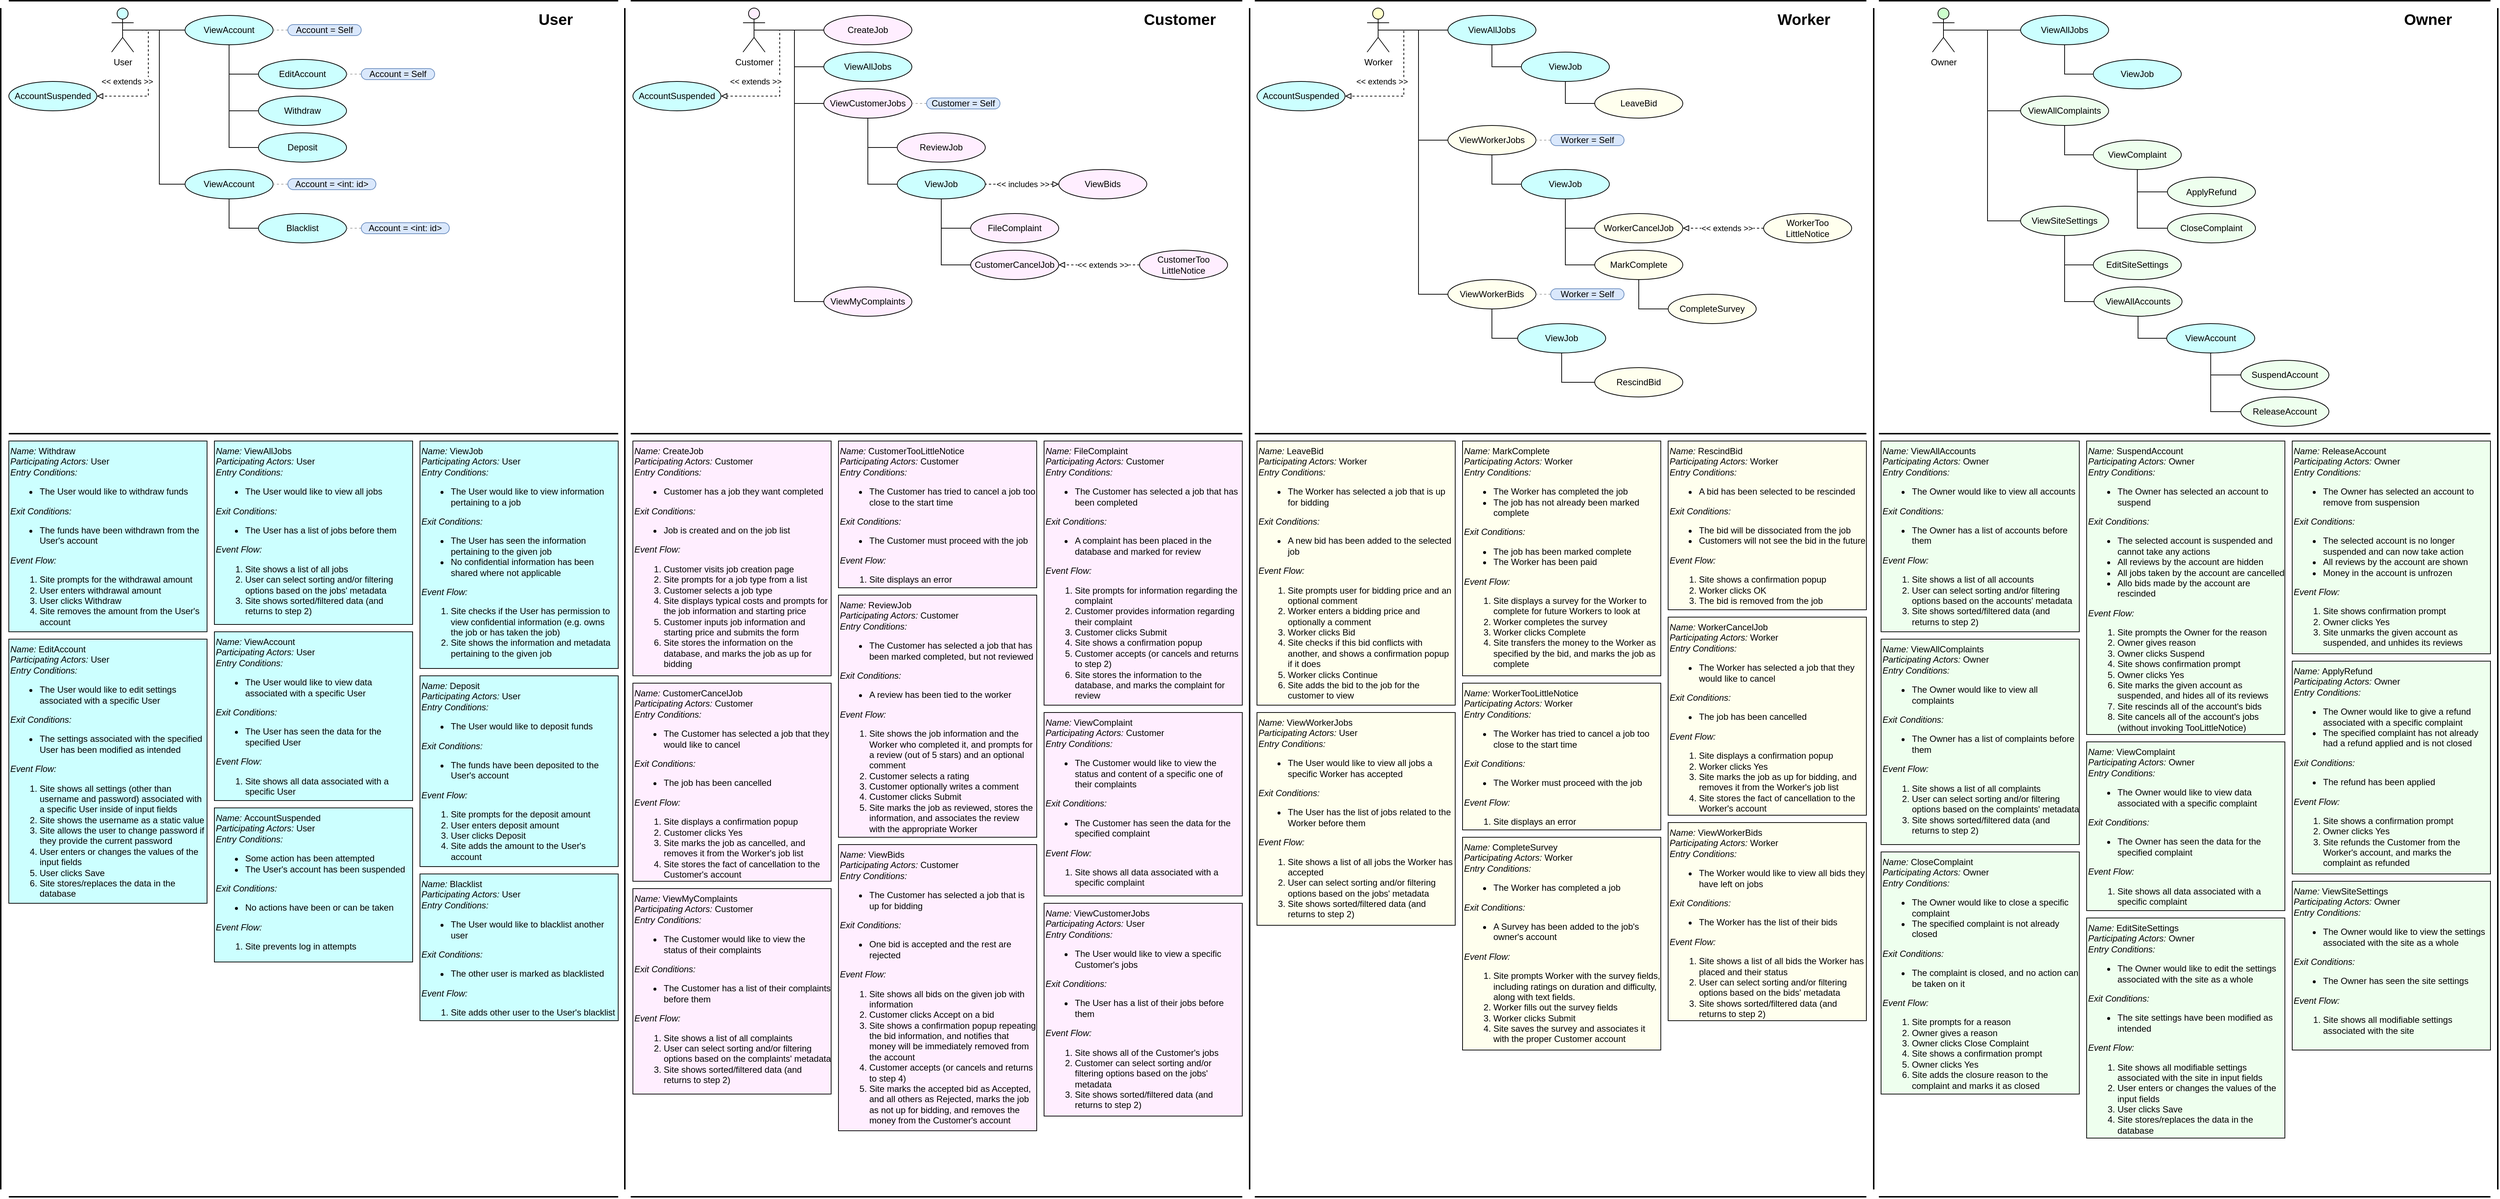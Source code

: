 <mxfile version="16.5.1" type="device"><diagram id="e7BRSkH-qnMTT6ooK6Yv" name="Page-1"><mxGraphModel dx="2204" dy="1810" grid="1" gridSize="10" guides="1" tooltips="1" connect="1" arrows="1" fold="1" page="1" pageScale="1" pageWidth="850" pageHeight="1100" math="0" shadow="0"><root><mxCell id="0"/><mxCell id="1" parent="0"/><mxCell id="18_FrdXm8-aa5HPfmwMb-24" style="edgeStyle=orthogonalEdgeStyle;rounded=0;orthogonalLoop=1;jettySize=auto;html=1;exitX=0.5;exitY=0.5;exitDx=0;exitDy=0;exitPerimeter=0;entryX=0;entryY=0.5;entryDx=0;entryDy=0;endArrow=none;endFill=0;" parent="1" source="aE4UWYMLQ-E43CyE_ZQW-4" target="18_FrdXm8-aa5HPfmwMb-23" edge="1"><mxGeometry relative="1" as="geometry"/></mxCell><mxCell id="18_FrdXm8-aa5HPfmwMb-39" style="edgeStyle=orthogonalEdgeStyle;rounded=0;orthogonalLoop=1;jettySize=auto;html=1;exitX=0.5;exitY=0.5;exitDx=0;exitDy=0;exitPerimeter=0;entryX=0;entryY=0.5;entryDx=0;entryDy=0;endArrow=none;endFill=0;strokeWidth=1;" parent="1" source="aE4UWYMLQ-E43CyE_ZQW-4" target="18_FrdXm8-aa5HPfmwMb-38" edge="1"><mxGeometry relative="1" as="geometry"/></mxCell><mxCell id="UFLHD2pI3P1sOljk6u69-31" style="edgeStyle=orthogonalEdgeStyle;rounded=0;orthogonalLoop=1;jettySize=auto;html=1;exitX=0.5;exitY=0.5;exitDx=0;exitDy=0;exitPerimeter=0;entryX=0;entryY=0.5;entryDx=0;entryDy=0;endArrow=none;endFill=0;" parent="1" source="aE4UWYMLQ-E43CyE_ZQW-4" target="UFLHD2pI3P1sOljk6u69-30" edge="1"><mxGeometry relative="1" as="geometry"/></mxCell><mxCell id="aE4UWYMLQ-E43CyE_ZQW-4" value="Customer" style="shape=umlActor;verticalLabelPosition=bottom;verticalAlign=top;html=1;outlineConnect=0;gradientColor=none;fillColor=#FFEEFF;" parent="1" vertex="1"><mxGeometry x="1860" y="20" width="30" height="60" as="geometry"/></mxCell><mxCell id="UFLHD2pI3P1sOljk6u69-20" style="edgeStyle=orthogonalEdgeStyle;rounded=0;orthogonalLoop=1;jettySize=auto;html=1;exitX=0.5;exitY=0.5;exitDx=0;exitDy=0;exitPerimeter=0;entryX=0;entryY=0.5;entryDx=0;entryDy=0;endArrow=none;endFill=0;" parent="1" source="aE4UWYMLQ-E43CyE_ZQW-5" target="UFLHD2pI3P1sOljk6u69-19" edge="1"><mxGeometry relative="1" as="geometry"/></mxCell><mxCell id="aE4UWYMLQ-E43CyE_ZQW-5" value="Worker" style="shape=umlActor;verticalLabelPosition=bottom;verticalAlign=top;html=1;outlineConnect=0;fillColor=#FFFFCC;" parent="1" vertex="1"><mxGeometry x="2710" y="20" width="30" height="60" as="geometry"/></mxCell><mxCell id="18_FrdXm8-aa5HPfmwMb-3" value="CreateJob" style="ellipse;whiteSpace=wrap;html=1;fillColor=#FFEEFF;" parent="1" vertex="1"><mxGeometry x="1970" y="30" width="120" height="40" as="geometry"/></mxCell><mxCell id="18_FrdXm8-aa5HPfmwMb-9" style="edgeStyle=orthogonalEdgeStyle;rounded=0;orthogonalLoop=1;jettySize=auto;html=1;exitX=0.5;exitY=0.5;exitDx=0;exitDy=0;exitPerimeter=0;entryX=0;entryY=0.5;entryDx=0;entryDy=0;endArrow=none;endFill=0;" parent="1" source="aE4UWYMLQ-E43CyE_ZQW-4" target="18_FrdXm8-aa5HPfmwMb-3" edge="1"><mxGeometry relative="1" as="geometry"/></mxCell><mxCell id="18_FrdXm8-aa5HPfmwMb-17" value="&lt;div&gt;&lt;em&gt;Name:&lt;/em&gt;&lt;span&gt; CreateJob&lt;/span&gt;&lt;/div&gt;&lt;span&gt;&lt;em&gt;Participating Actors:&lt;/em&gt; Customer&lt;/span&gt;&lt;br&gt;&lt;span&gt;&lt;em&gt;Entry Conditions:&lt;/em&gt;&lt;/span&gt;&lt;br&gt;&lt;ul&gt;&lt;li&gt;Customer has a job they want completed&lt;/li&gt;&lt;/ul&gt;&lt;span&gt;&lt;em&gt;Exit Conditions:&lt;/em&gt;&lt;/span&gt;&lt;br&gt;&lt;ul&gt;&lt;li&gt;Job is created and on the job list&lt;/li&gt;&lt;/ul&gt;&lt;span&gt;&lt;em&gt;Event Flow:&lt;/em&gt;&lt;/span&gt;&lt;br&gt;&lt;ol&gt;&lt;li&gt;Customer visits job creation page&lt;/li&gt;&lt;li&gt;Site prompts for a job type from a list&lt;/li&gt;&lt;li&gt;Customer selects a job type&lt;/li&gt;&lt;li&gt;Site displays typical costs and prompts for the job information and starting price&lt;/li&gt;&lt;li&gt;Customer inputs job information and starting price and submits the form&lt;/li&gt;&lt;li&gt;Site stores the information on the database, and marks the job as up for bidding&lt;/li&gt;&lt;/ol&gt;" style="text;html=1;strokeColor=default;fillColor=#FFEEFF;align=left;verticalAlign=top;whiteSpace=wrap;rounded=0;" parent="1" vertex="1"><mxGeometry x="1710" y="610" width="270" height="320" as="geometry"/></mxCell><mxCell id="18_FrdXm8-aa5HPfmwMb-18" value="&lt;div&gt;&lt;em&gt;Name:&lt;/em&gt;&lt;span&gt;&amp;nbsp;ViewBids&lt;/span&gt;&lt;/div&gt;&lt;span&gt;&lt;em&gt;Participating Actors:&lt;/em&gt; Customer&lt;/span&gt;&lt;br&gt;&lt;span&gt;&lt;em&gt;Entry Conditions:&lt;/em&gt;&lt;/span&gt;&lt;br&gt;&lt;ul&gt;&lt;li&gt;The Customer has selected a job that is up for bidding&lt;/li&gt;&lt;/ul&gt;&lt;span&gt;&lt;em&gt;Exit Conditions:&lt;/em&gt;&lt;/span&gt;&lt;br&gt;&lt;ul&gt;&lt;li&gt;One bid is accepted and the rest are rejected&lt;br&gt;&lt;/li&gt;&lt;/ul&gt;&lt;span&gt;&lt;em&gt;Event Flow:&lt;/em&gt;&lt;/span&gt;&lt;br&gt;&lt;ol&gt;&lt;li&gt;&lt;span&gt;Site shows all bids on the given job with information&lt;/span&gt;&lt;br&gt;&lt;/li&gt;&lt;li&gt;Customer clicks Accept on a bid&lt;/li&gt;&lt;li&gt;Site shows a confirmation popup repeating the bid information, and notifies that money will be immediately removed from the account&lt;/li&gt;&lt;li&gt;Customer accepts (or cancels and returns to step 4)&lt;/li&gt;&lt;li&gt;Site marks the accepted bid as Accepted, and all others as Rejected, marks the job as not up for bidding, and removes the money from the Customer's account&lt;/li&gt;&lt;/ol&gt;" style="text;html=1;strokeColor=default;fillColor=#FFEEFF;align=left;verticalAlign=top;whiteSpace=wrap;rounded=0;" parent="1" vertex="1"><mxGeometry x="1990" y="1160" width="270" height="390" as="geometry"/></mxCell><mxCell id="18_FrdXm8-aa5HPfmwMb-21" value="FileComplaint" style="ellipse;whiteSpace=wrap;html=1;fillColor=#FFEEFF;" parent="1" vertex="1"><mxGeometry x="2170" y="300" width="120" height="40" as="geometry"/></mxCell><mxCell id="18_FrdXm8-aa5HPfmwMb-55" style="edgeStyle=orthogonalEdgeStyle;rounded=0;orthogonalLoop=1;jettySize=auto;html=1;exitX=0.5;exitY=1;exitDx=0;exitDy=0;entryX=0;entryY=0.5;entryDx=0;entryDy=0;endArrow=none;endFill=0;strokeWidth=1;" parent="1" source="18_FrdXm8-aa5HPfmwMb-23" target="18_FrdXm8-aa5HPfmwMb-54" edge="1"><mxGeometry relative="1" as="geometry"/></mxCell><mxCell id="P21o_TGi7TulNYoYH1qm-5" style="edgeStyle=orthogonalEdgeStyle;rounded=0;orthogonalLoop=1;jettySize=auto;html=1;exitX=0.5;exitY=1;exitDx=0;exitDy=0;entryX=0;entryY=0.5;entryDx=0;entryDy=0;endArrow=none;endFill=0;" parent="1" source="18_FrdXm8-aa5HPfmwMb-23" target="P21o_TGi7TulNYoYH1qm-3" edge="1"><mxGeometry relative="1" as="geometry"/></mxCell><mxCell id="18_FrdXm8-aa5HPfmwMb-23" value="ViewCustomerJobs" style="ellipse;whiteSpace=wrap;html=1;fillColor=#FFEEFF;" parent="1" vertex="1"><mxGeometry x="1970" y="130" width="120" height="40" as="geometry"/></mxCell><mxCell id="18_FrdXm8-aa5HPfmwMb-34" value="&lt;div&gt;&lt;em&gt;Name:&lt;/em&gt;&lt;span&gt;&amp;nbsp;FileComplaint&lt;/span&gt;&lt;/div&gt;&lt;span&gt;&lt;em&gt;Participating Actors:&lt;/em&gt; Customer&lt;/span&gt;&lt;br&gt;&lt;span&gt;&lt;em&gt;Entry Conditions:&lt;/em&gt;&lt;/span&gt;&lt;br&gt;&lt;ul&gt;&lt;li&gt;The Customer has selected a job that has been completed&lt;/li&gt;&lt;/ul&gt;&lt;span&gt;&lt;em&gt;Exit Conditions:&lt;/em&gt;&lt;/span&gt;&lt;br&gt;&lt;ul&gt;&lt;li&gt;A complaint has been placed in the database and marked for review&lt;br&gt;&lt;/li&gt;&lt;/ul&gt;&lt;span&gt;&lt;em&gt;Event Flow:&lt;/em&gt;&lt;/span&gt;&lt;br&gt;&lt;ol&gt;&lt;li&gt;Site prompts for information regarding the complaint&lt;/li&gt;&lt;li&gt;Customer provides information regarding their complaint&lt;/li&gt;&lt;li&gt;Customer clicks Submit&lt;/li&gt;&lt;li&gt;Site shows a confirmation popup&lt;/li&gt;&lt;li&gt;Customer accepts (or cancels and returns to step 2)&lt;/li&gt;&lt;li&gt;Site stores the information to the database, and marks the complaint for review&lt;/li&gt;&lt;/ol&gt;" style="text;html=1;strokeColor=default;fillColor=#FFEEFF;align=left;verticalAlign=top;whiteSpace=wrap;rounded=0;" parent="1" vertex="1"><mxGeometry x="2270" y="610" width="270" height="360" as="geometry"/></mxCell><mxCell id="18_FrdXm8-aa5HPfmwMb-35" value="&lt;div&gt;&lt;em&gt;Name:&lt;/em&gt;&lt;span&gt;&amp;nbsp;ViewCustomerJobs&lt;/span&gt;&lt;/div&gt;&lt;span&gt;&lt;em&gt;Participating Actors:&lt;/em&gt; User&lt;/span&gt;&lt;br&gt;&lt;span&gt;&lt;em&gt;Entry Conditions:&lt;/em&gt;&lt;/span&gt;&lt;br&gt;&lt;ul&gt;&lt;li&gt;The User would like to view a specific Customer's jobs&lt;/li&gt;&lt;/ul&gt;&lt;span&gt;&lt;em&gt;Exit Conditions:&lt;/em&gt;&lt;/span&gt;&lt;br&gt;&lt;ul&gt;&lt;li&gt;The User has a list of their jobs before them&lt;/li&gt;&lt;/ul&gt;&lt;span&gt;&lt;em&gt;Event Flow:&lt;/em&gt;&lt;/span&gt;&lt;br&gt;&lt;ol&gt;&lt;li&gt;Site shows all of the Customer's jobs&lt;/li&gt;&lt;li&gt;Customer can select sorting and/or filtering options based on the jobs' metadata&lt;/li&gt;&lt;li&gt;Site shows sorted/filtered data (and returns to step 2)&lt;/li&gt;&lt;/ol&gt;" style="text;html=1;strokeColor=#000000;fillColor=#FFEEFF;align=left;verticalAlign=top;whiteSpace=wrap;rounded=0;" parent="1" vertex="1"><mxGeometry x="2270" y="1240" width="270" height="290" as="geometry"/></mxCell><mxCell id="18_FrdXm8-aa5HPfmwMb-37" value="" style="endArrow=none;html=1;rounded=0;strokeWidth=2;" parent="1" edge="1"><mxGeometry width="50" height="50" relative="1" as="geometry"><mxPoint x="2550" y="1630" as="sourcePoint"/><mxPoint x="2550" y="20" as="targetPoint"/></mxGeometry></mxCell><mxCell id="18_FrdXm8-aa5HPfmwMb-38" value="ViewAllJobs" style="ellipse;whiteSpace=wrap;html=1;fillColor=#CCFFFF;" parent="1" vertex="1"><mxGeometry x="1970" y="80" width="120" height="40" as="geometry"/></mxCell><mxCell id="18_FrdXm8-aa5HPfmwMb-41" style="edgeStyle=orthogonalEdgeStyle;rounded=0;orthogonalLoop=1;jettySize=auto;html=1;entryX=0;entryY=0.5;entryDx=0;entryDy=0;endArrow=none;endFill=0;exitX=0.5;exitY=0.5;exitDx=0;exitDy=0;exitPerimeter=0;" parent="1" source="aE4UWYMLQ-E43CyE_ZQW-5" target="18_FrdXm8-aa5HPfmwMb-50" edge="1"><mxGeometry relative="1" as="geometry"><mxPoint x="2750" y="50" as="sourcePoint"/></mxGeometry></mxCell><mxCell id="18_FrdXm8-aa5HPfmwMb-42" style="edgeStyle=orthogonalEdgeStyle;rounded=0;orthogonalLoop=1;jettySize=auto;html=1;entryX=0;entryY=0.5;entryDx=0;entryDy=0;endArrow=none;endFill=0;strokeWidth=1;exitX=0.5;exitY=0.5;exitDx=0;exitDy=0;exitPerimeter=0;" parent="1" source="aE4UWYMLQ-E43CyE_ZQW-5" target="18_FrdXm8-aa5HPfmwMb-53" edge="1"><mxGeometry relative="1" as="geometry"><mxPoint x="2750" y="50" as="sourcePoint"/></mxGeometry></mxCell><mxCell id="UFLHD2pI3P1sOljk6u69-28" style="edgeStyle=orthogonalEdgeStyle;rounded=0;orthogonalLoop=1;jettySize=auto;html=1;exitX=0.5;exitY=1;exitDx=0;exitDy=0;entryX=0;entryY=0.5;entryDx=0;entryDy=0;endArrow=none;endFill=0;" parent="1" source="18_FrdXm8-aa5HPfmwMb-46" target="UFLHD2pI3P1sOljk6u69-27" edge="1"><mxGeometry relative="1" as="geometry"/></mxCell><mxCell id="18_FrdXm8-aa5HPfmwMb-46" value="MarkComplete" style="ellipse;whiteSpace=wrap;html=1;fillColor=#FFFFEE;" parent="1" vertex="1"><mxGeometry x="3020" y="350" width="120" height="40" as="geometry"/></mxCell><mxCell id="18_FrdXm8-aa5HPfmwMb-81" style="edgeStyle=orthogonalEdgeStyle;rounded=0;orthogonalLoop=1;jettySize=auto;html=1;exitX=0.5;exitY=1;exitDx=0;exitDy=0;entryX=0;entryY=0.5;entryDx=0;entryDy=0;endArrow=none;endFill=0;strokeColor=#000000;strokeWidth=1;" parent="1" source="18_FrdXm8-aa5HPfmwMb-50" target="18_FrdXm8-aa5HPfmwMb-80" edge="1"><mxGeometry relative="1" as="geometry"/></mxCell><mxCell id="18_FrdXm8-aa5HPfmwMb-50" value="ViewWorkerJobs" style="ellipse;whiteSpace=wrap;html=1;fillColor=#FFFFEE;" parent="1" vertex="1"><mxGeometry x="2820" y="180" width="120" height="40" as="geometry"/></mxCell><mxCell id="18_FrdXm8-aa5HPfmwMb-72" style="edgeStyle=orthogonalEdgeStyle;rounded=0;orthogonalLoop=1;jettySize=auto;html=1;exitX=0.5;exitY=1;exitDx=0;exitDy=0;entryX=0;entryY=0.5;entryDx=0;entryDy=0;endArrow=none;endFill=0;strokeColor=#000000;strokeWidth=1;" parent="1" source="18_FrdXm8-aa5HPfmwMb-53" target="18_FrdXm8-aa5HPfmwMb-71" edge="1"><mxGeometry relative="1" as="geometry"/></mxCell><mxCell id="18_FrdXm8-aa5HPfmwMb-53" value="ViewAllJobs" style="ellipse;whiteSpace=wrap;html=1;fillColor=#CCFFFF;" parent="1" vertex="1"><mxGeometry x="2820" y="30" width="120" height="40" as="geometry"/></mxCell><mxCell id="18_FrdXm8-aa5HPfmwMb-54" value="ReviewJob" style="ellipse;whiteSpace=wrap;html=1;fillColor=#FFEEFF;" parent="1" vertex="1"><mxGeometry x="2070" y="190" width="120" height="40" as="geometry"/></mxCell><mxCell id="18_FrdXm8-aa5HPfmwMb-56" value="&lt;div&gt;&lt;em&gt;Name:&lt;/em&gt;&lt;span&gt;&amp;nbsp;ReviewJob&lt;/span&gt;&lt;/div&gt;&lt;span&gt;&lt;em&gt;Participating Actors:&lt;/em&gt;&amp;nbsp;Customer&lt;/span&gt;&lt;br&gt;&lt;span&gt;&lt;em&gt;Entry Conditions:&lt;/em&gt;&lt;/span&gt;&lt;br&gt;&lt;ul&gt;&lt;li&gt;The Customer has selected a job that has been marked completed, but not reviewed&lt;br&gt;&lt;/li&gt;&lt;/ul&gt;&lt;span&gt;&lt;em&gt;Exit Conditions:&lt;/em&gt;&lt;/span&gt;&lt;br&gt;&lt;ul&gt;&lt;li&gt;A review has been tied to the worker&lt;/li&gt;&lt;/ul&gt;&lt;span&gt;&lt;em&gt;Event Flow:&lt;/em&gt;&lt;/span&gt;&lt;br&gt;&lt;ol&gt;&lt;li&gt;Site shows the job information and the Worker who completed it, and prompts for a review (out of 5 stars) and an optional comment&lt;/li&gt;&lt;li&gt;Customer selects a rating&lt;/li&gt;&lt;li&gt;Customer optionally writes a comment&lt;/li&gt;&lt;li&gt;Customer clicks Submit&lt;/li&gt;&lt;li&gt;Site marks the job as reviewed, stores the information, and associates the review with the appropriate Worker&lt;/li&gt;&lt;/ol&gt;" style="text;html=1;strokeColor=default;fillColor=#FFEEFF;align=left;verticalAlign=top;whiteSpace=wrap;rounded=0;" parent="1" vertex="1"><mxGeometry x="1990" y="820" width="270" height="330" as="geometry"/></mxCell><mxCell id="18_FrdXm8-aa5HPfmwMb-61" value="CustomerCancelJob" style="ellipse;whiteSpace=wrap;html=1;fillColor=#FFEEFF;" parent="1" vertex="1"><mxGeometry x="2170" y="350" width="120" height="40" as="geometry"/></mxCell><mxCell id="18_FrdXm8-aa5HPfmwMb-65" style="edgeStyle=none;rounded=0;orthogonalLoop=1;jettySize=auto;html=1;exitX=0;exitY=0.5;exitDx=0;exitDy=0;entryX=1;entryY=0.5;entryDx=0;entryDy=0;endArrow=none;endFill=0;strokeWidth=1;dashed=1;strokeColor=#A8A8A8;" parent="1" source="18_FrdXm8-aa5HPfmwMb-64" target="18_FrdXm8-aa5HPfmwMb-23" edge="1"><mxGeometry relative="1" as="geometry"/></mxCell><mxCell id="18_FrdXm8-aa5HPfmwMb-64" value="Customer = Self" style="text;html=1;strokeColor=#6c8ebf;fillColor=#dae8fc;align=center;verticalAlign=middle;whiteSpace=wrap;rounded=1;arcSize=50;glass=0;" parent="1" vertex="1"><mxGeometry x="2110" y="142.5" width="100" height="15" as="geometry"/></mxCell><mxCell id="18_FrdXm8-aa5HPfmwMb-66" value="" style="endArrow=none;html=1;rounded=0;strokeWidth=2;" parent="1" edge="1"><mxGeometry width="50" height="50" relative="1" as="geometry"><mxPoint x="1699" y="1630" as="sourcePoint"/><mxPoint x="1699" y="20" as="targetPoint"/></mxGeometry></mxCell><mxCell id="18_FrdXm8-aa5HPfmwMb-68" value="" style="endArrow=none;html=1;rounded=0;strokeWidth=2;" parent="1" edge="1"><mxGeometry width="50" height="50" relative="1" as="geometry"><mxPoint x="3400" y="1630" as="sourcePoint"/><mxPoint x="3400" y="20" as="targetPoint"/></mxGeometry></mxCell><mxCell id="18_FrdXm8-aa5HPfmwMb-74" style="edgeStyle=orthogonalEdgeStyle;rounded=0;orthogonalLoop=1;jettySize=auto;html=1;exitX=0.5;exitY=1;exitDx=0;exitDy=0;entryX=0;entryY=0.5;entryDx=0;entryDy=0;endArrow=none;endFill=0;strokeColor=#000000;strokeWidth=1;" parent="1" source="18_FrdXm8-aa5HPfmwMb-71" target="18_FrdXm8-aa5HPfmwMb-73" edge="1"><mxGeometry relative="1" as="geometry"/></mxCell><mxCell id="18_FrdXm8-aa5HPfmwMb-71" value="ViewJob" style="ellipse;whiteSpace=wrap;html=1;fillColor=#CCFFFF;" parent="1" vertex="1"><mxGeometry x="2920" y="80" width="120" height="40" as="geometry"/></mxCell><mxCell id="18_FrdXm8-aa5HPfmwMb-73" value="LeaveBid" style="ellipse;whiteSpace=wrap;html=1;fillColor=#FFFFEE;" parent="1" vertex="1"><mxGeometry x="3020" y="130" width="120" height="40" as="geometry"/></mxCell><mxCell id="18_FrdXm8-aa5HPfmwMb-78" value="&lt;div&gt;&lt;em&gt;Name:&lt;/em&gt;&lt;span&gt;&amp;nbsp;ViewAllJobs&lt;/span&gt;&lt;/div&gt;&lt;span&gt;&lt;em&gt;Participating Actors:&lt;/em&gt; User&lt;/span&gt;&lt;br&gt;&lt;span&gt;&lt;em&gt;Entry Conditions:&lt;/em&gt;&lt;/span&gt;&lt;br&gt;&lt;ul&gt;&lt;li&gt;The User would like to view all jobs&lt;/li&gt;&lt;/ul&gt;&lt;span&gt;&lt;em&gt;Exit Conditions:&lt;/em&gt;&lt;/span&gt;&lt;br&gt;&lt;ul&gt;&lt;li&gt;The User has a list of jobs before them&lt;/li&gt;&lt;/ul&gt;&lt;span&gt;&lt;em&gt;Event Flow:&lt;/em&gt;&lt;/span&gt;&lt;br&gt;&lt;ol&gt;&lt;li&gt;Site shows a list of all jobs&lt;/li&gt;&lt;li&gt;User can select sorting and/or filtering options based on the jobs' metadata&lt;/li&gt;&lt;li&gt;Site shows sorted/filtered data (and returns to step 2)&lt;/li&gt;&lt;/ol&gt;" style="text;html=1;strokeColor=default;fillColor=#CCFFFF;align=left;verticalAlign=top;whiteSpace=wrap;rounded=0;" parent="1" vertex="1"><mxGeometry x="1140" y="610" width="270" height="250" as="geometry"/></mxCell><mxCell id="18_FrdXm8-aa5HPfmwMb-79" value="&lt;div&gt;&lt;em&gt;Name:&lt;/em&gt;&lt;span&gt;&amp;nbsp;ViewJob&lt;/span&gt;&lt;/div&gt;&lt;span&gt;&lt;em&gt;Participating Actors:&lt;/em&gt; User&lt;/span&gt;&lt;br&gt;&lt;span&gt;&lt;em&gt;Entry Conditions:&lt;/em&gt;&lt;/span&gt;&lt;br&gt;&lt;ul&gt;&lt;li&gt;The User would like to view information pertaining to a job&lt;/li&gt;&lt;/ul&gt;&lt;span&gt;&lt;em&gt;Exit Conditions:&lt;/em&gt;&lt;/span&gt;&lt;br&gt;&lt;ul&gt;&lt;li&gt;The User has seen the information pertaining to the given job&lt;/li&gt;&lt;li&gt;No confidential information has been shared where not applicable&lt;/li&gt;&lt;/ul&gt;&lt;span&gt;&lt;em&gt;Event Flow:&lt;/em&gt;&lt;/span&gt;&lt;br&gt;&lt;ol&gt;&lt;li&gt;Site checks if the User has permission to view confidential information (e.g. owns the job or has taken the job)&lt;/li&gt;&lt;li&gt;Site shows the information and metadata pertaining to the given job&lt;/li&gt;&lt;/ol&gt;" style="text;html=1;strokeColor=default;fillColor=#CCFFFF;align=left;verticalAlign=top;whiteSpace=wrap;rounded=0;" parent="1" vertex="1"><mxGeometry x="1420" y="610" width="270" height="310" as="geometry"/></mxCell><mxCell id="yrLgW_0hK2wx2UkOy0vT-34" style="edgeStyle=orthogonalEdgeStyle;rounded=0;orthogonalLoop=1;jettySize=auto;html=1;exitX=0.5;exitY=1;exitDx=0;exitDy=0;entryX=0;entryY=0.5;entryDx=0;entryDy=0;endArrow=none;endFill=0;" parent="1" source="18_FrdXm8-aa5HPfmwMb-80" target="yrLgW_0hK2wx2UkOy0vT-18" edge="1"><mxGeometry relative="1" as="geometry"/></mxCell><mxCell id="UFLHD2pI3P1sOljk6u69-17" style="edgeStyle=orthogonalEdgeStyle;rounded=0;orthogonalLoop=1;jettySize=auto;html=1;exitX=0.5;exitY=1;exitDx=0;exitDy=0;entryX=0;entryY=0.5;entryDx=0;entryDy=0;endArrow=none;endFill=0;" parent="1" source="18_FrdXm8-aa5HPfmwMb-80" target="18_FrdXm8-aa5HPfmwMb-46" edge="1"><mxGeometry relative="1" as="geometry"/></mxCell><mxCell id="18_FrdXm8-aa5HPfmwMb-80" value="ViewJob" style="ellipse;whiteSpace=wrap;html=1;fillColor=#CCFFFF;" parent="1" vertex="1"><mxGeometry x="2920" y="240" width="120" height="40" as="geometry"/></mxCell><mxCell id="18_FrdXm8-aa5HPfmwMb-83" value="&lt;div&gt;&lt;em&gt;Name:&lt;/em&gt;&lt;span&gt;&amp;nbsp;ViewWorkerJobs&lt;/span&gt;&lt;/div&gt;&lt;span&gt;&lt;em&gt;Participating Actors:&lt;/em&gt; User&lt;/span&gt;&lt;br&gt;&lt;span&gt;&lt;em&gt;Entry Conditions:&lt;/em&gt;&lt;/span&gt;&lt;br&gt;&lt;ul&gt;&lt;li&gt;The User would like to view all jobs a specific Worker has accepted&lt;/li&gt;&lt;/ul&gt;&lt;span&gt;&lt;em&gt;Exit Conditions:&lt;/em&gt;&lt;/span&gt;&lt;br&gt;&lt;ul&gt;&lt;li&gt;The User has the list of jobs related to the Worker before them&lt;/li&gt;&lt;/ul&gt;&lt;span&gt;&lt;em&gt;Event Flow:&lt;/em&gt;&lt;/span&gt;&lt;br&gt;&lt;ol&gt;&lt;li&gt;Site shows a list of all jobs the Worker has accepted&lt;/li&gt;&lt;li&gt;User can select sorting and/or filtering options based on the jobs' metadata&lt;/li&gt;&lt;li&gt;Site shows sorted/filtered data (and returns to step 2)&lt;/li&gt;&lt;/ol&gt;" style="text;html=1;strokeColor=default;fillColor=#FFFFEE;align=left;verticalAlign=top;whiteSpace=wrap;rounded=0;" parent="1" vertex="1"><mxGeometry x="2560" y="980" width="270" height="290" as="geometry"/></mxCell><mxCell id="18_FrdXm8-aa5HPfmwMb-84" value="&lt;div&gt;&lt;em&gt;Name:&lt;/em&gt;&lt;span&gt;&amp;nbsp;MarkComplete&lt;/span&gt;&lt;/div&gt;&lt;span&gt;&lt;em&gt;Participating Actors:&lt;/em&gt; Worker&lt;/span&gt;&lt;br&gt;&lt;span&gt;&lt;em&gt;Entry Conditions:&lt;/em&gt;&lt;/span&gt;&lt;br&gt;&lt;ul&gt;&lt;li&gt;The Worker has completed the job&lt;/li&gt;&lt;li&gt;The job has not already been marked complete&lt;/li&gt;&lt;/ul&gt;&lt;span&gt;&lt;em&gt;Exit Conditions:&lt;/em&gt;&lt;/span&gt;&lt;br&gt;&lt;ul&gt;&lt;li&gt;The job has been marked complete&lt;/li&gt;&lt;li&gt;The Worker has been paid&lt;/li&gt;&lt;/ul&gt;&lt;span&gt;&lt;em&gt;Event Flow:&lt;/em&gt;&lt;/span&gt;&lt;br&gt;&lt;ol&gt;&lt;li&gt;Site displays a survey for the Worker to complete for future Workers to look at&lt;/li&gt;&lt;li&gt;Worker completes the survey&lt;/li&gt;&lt;li&gt;Worker clicks Complete&lt;/li&gt;&lt;li&gt;Site transfers the money to the Worker as specified by the bid, and marks the job as complete&lt;/li&gt;&lt;/ol&gt;" style="text;html=1;strokeColor=default;fillColor=#FFFFEE;align=left;verticalAlign=top;whiteSpace=wrap;rounded=0;fontStyle=0" parent="1" vertex="1"><mxGeometry x="2840" y="610" width="270" height="320" as="geometry"/></mxCell><mxCell id="18_FrdXm8-aa5HPfmwMb-85" value="&lt;div&gt;&lt;em&gt;Name:&lt;/em&gt;&lt;span&gt;&amp;nbsp;LeaveBid&lt;/span&gt;&lt;/div&gt;&lt;span&gt;&lt;em&gt;Participating Actors:&lt;/em&gt;&amp;nbsp;Worker&lt;/span&gt;&lt;br&gt;&lt;span&gt;&lt;em&gt;Entry Conditions:&lt;/em&gt;&lt;/span&gt;&lt;br&gt;&lt;ul&gt;&lt;li&gt;The Worker has selected a job that is up for bidding&lt;/li&gt;&lt;/ul&gt;&lt;span&gt;&lt;em&gt;Exit Conditions:&lt;/em&gt;&lt;/span&gt;&lt;br&gt;&lt;ul&gt;&lt;li&gt;A new bid has been added to the selected job&lt;/li&gt;&lt;/ul&gt;&lt;span&gt;&lt;em&gt;Event Flow:&lt;/em&gt;&lt;/span&gt;&lt;br&gt;&lt;ol&gt;&lt;li&gt;Site prompts user for bidding price and an optional comment&lt;/li&gt;&lt;li&gt;Worker enters a bidding price and optionally a comment&lt;/li&gt;&lt;li&gt;Worker clicks Bid&lt;/li&gt;&lt;li&gt;Site checks if this bid conflicts with another, and shows a confirmation popup if it does&lt;/li&gt;&lt;li&gt;Worker clicks Continue&lt;/li&gt;&lt;li&gt;Site adds the bid to the job for the customer to view&lt;/li&gt;&lt;/ol&gt;" style="text;html=1;strokeColor=default;fillColor=#FFFFEE;align=left;verticalAlign=top;whiteSpace=wrap;rounded=0;" parent="1" vertex="1"><mxGeometry x="2560" y="610" width="270" height="360" as="geometry"/></mxCell><mxCell id="18_FrdXm8-aa5HPfmwMb-94" value="&lt;div&gt;&lt;em&gt;Name:&lt;/em&gt;&lt;span&gt;&amp;nbsp;RescindBid&lt;/span&gt;&lt;/div&gt;&lt;span&gt;&lt;em&gt;Participating Actors:&lt;/em&gt;&amp;nbsp;Worker&lt;/span&gt;&lt;br&gt;&lt;span&gt;&lt;em&gt;Entry Conditions:&lt;/em&gt;&lt;/span&gt;&lt;br&gt;&lt;ul&gt;&lt;li&gt;A bid has been selected to be rescinded&lt;/li&gt;&lt;/ul&gt;&lt;span&gt;&lt;em&gt;Exit Conditions:&lt;/em&gt;&lt;/span&gt;&lt;br&gt;&lt;ul&gt;&lt;li&gt;The bid will be dissociated from the job&lt;/li&gt;&lt;li&gt;Customers will not see the bid in the future&lt;/li&gt;&lt;/ul&gt;&lt;span&gt;&lt;em&gt;Event Flow:&lt;/em&gt;&lt;/span&gt;&lt;br&gt;&lt;ol&gt;&lt;li&gt;Site shows a confirmation popup&lt;/li&gt;&lt;li&gt;Worker clicks OK&lt;/li&gt;&lt;li&gt;The bid is removed from the job&lt;/li&gt;&lt;/ol&gt;" style="text;html=1;strokeColor=default;fillColor=#FFFFEE;align=left;verticalAlign=top;whiteSpace=wrap;rounded=0;" parent="1" vertex="1"><mxGeometry x="3120" y="610" width="270" height="230" as="geometry"/></mxCell><mxCell id="yrLgW_0hK2wx2UkOy0vT-4" style="edgeStyle=none;rounded=0;orthogonalLoop=1;jettySize=auto;html=1;exitX=0;exitY=0.5;exitDx=0;exitDy=0;endArrow=none;endFill=0;strokeWidth=1;dashed=1;strokeColor=#A8A8A8;entryX=1;entryY=0.5;entryDx=0;entryDy=0;" parent="1" source="yrLgW_0hK2wx2UkOy0vT-5" target="18_FrdXm8-aa5HPfmwMb-50" edge="1"><mxGeometry relative="1" as="geometry"><mxPoint x="2950" y="220" as="targetPoint"/></mxGeometry></mxCell><mxCell id="yrLgW_0hK2wx2UkOy0vT-5" value="Worker = Self" style="text;html=1;strokeColor=#6c8ebf;fillColor=#dae8fc;align=center;verticalAlign=middle;whiteSpace=wrap;rounded=1;arcSize=50;glass=0;" parent="1" vertex="1"><mxGeometry x="2960" y="192.5" width="100" height="15" as="geometry"/></mxCell><mxCell id="yrLgW_0hK2wx2UkOy0vT-6" value="&lt;div&gt;&lt;em&gt;Name:&lt;/em&gt;&lt;span&gt;&amp;nbsp;CustomerCancelJob&lt;/span&gt;&lt;/div&gt;&lt;span&gt;&lt;em&gt;Participating Actors:&lt;/em&gt;&amp;nbsp;Customer&lt;/span&gt;&lt;br&gt;&lt;span&gt;&lt;em&gt;Entry Conditions:&lt;/em&gt;&lt;/span&gt;&lt;br&gt;&lt;ul&gt;&lt;li&gt;The Customer has selected a job that they would like to cancel&lt;/li&gt;&lt;/ul&gt;&lt;span&gt;&lt;em&gt;Exit Conditions:&lt;/em&gt;&lt;/span&gt;&lt;br&gt;&lt;ul&gt;&lt;li&gt;The job has been cancelled&lt;/li&gt;&lt;/ul&gt;&lt;span&gt;&lt;em&gt;Event Flow:&lt;/em&gt;&lt;/span&gt;&lt;br&gt;&lt;ol&gt;&lt;li&gt;Site displays a confirmation popup&lt;/li&gt;&lt;li&gt;Customer clicks Yes&lt;/li&gt;&lt;li&gt;Site marks the job as cancelled, and removes it from the Worker's job list&lt;/li&gt;&lt;li&gt;Site stores the fact of cancellation to the Customer's account&lt;/li&gt;&lt;/ol&gt;" style="text;html=1;strokeColor=default;fillColor=#FFEEFF;align=left;verticalAlign=top;whiteSpace=wrap;rounded=0;" parent="1" vertex="1"><mxGeometry x="1710" y="940" width="270" height="270" as="geometry"/></mxCell><mxCell id="yrLgW_0hK2wx2UkOy0vT-7" value="&lt;div&gt;&lt;em&gt;Name:&lt;/em&gt;&lt;span&gt;&amp;nbsp;ViewAccount&lt;/span&gt;&lt;/div&gt;&lt;span&gt;&lt;em&gt;Participating Actors:&lt;/em&gt; User&lt;/span&gt;&lt;br&gt;&lt;span&gt;&lt;em&gt;Entry Conditions:&lt;/em&gt;&lt;/span&gt;&lt;br&gt;&lt;ul&gt;&lt;li&gt;The User would like to view data associated with a specific User&lt;/li&gt;&lt;/ul&gt;&lt;span&gt;&lt;em&gt;Exit Conditions:&lt;/em&gt;&lt;/span&gt;&lt;br&gt;&lt;ul&gt;&lt;li&gt;The User has seen the data for the specified User&lt;/li&gt;&lt;/ul&gt;&lt;span&gt;&lt;em&gt;Event Flow:&lt;/em&gt;&lt;/span&gt;&lt;br&gt;&lt;ol&gt;&lt;li&gt;Site shows all data associated with a specific User&lt;/li&gt;&lt;/ol&gt;" style="text;html=1;strokeColor=default;fillColor=#CCFFFF;align=left;verticalAlign=top;whiteSpace=wrap;rounded=0;" parent="1" vertex="1"><mxGeometry x="1140" y="870" width="270" height="230" as="geometry"/></mxCell><mxCell id="yrLgW_0hK2wx2UkOy0vT-9" value="&lt;div&gt;&lt;em&gt;Name:&lt;/em&gt;&lt;span&gt;&amp;nbsp;EditAccount&lt;/span&gt;&lt;/div&gt;&lt;span&gt;&lt;em&gt;Participating Actors:&lt;/em&gt; User&lt;/span&gt;&lt;br&gt;&lt;span&gt;&lt;em&gt;Entry Conditions:&lt;/em&gt;&lt;/span&gt;&lt;br&gt;&lt;ul&gt;&lt;li&gt;The User would like to edit settings associated with a specific User&lt;/li&gt;&lt;/ul&gt;&lt;span&gt;&lt;em&gt;Exit Conditions:&lt;/em&gt;&lt;/span&gt;&lt;br&gt;&lt;ul&gt;&lt;li&gt;The settings associated with the specified User has been modified as intended&lt;/li&gt;&lt;/ul&gt;&lt;span&gt;&lt;em&gt;Event Flow:&lt;/em&gt;&lt;/span&gt;&lt;br&gt;&lt;ol&gt;&lt;li&gt;Site shows all settings (other than username and password) associated with a specific User inside of input fields&lt;/li&gt;&lt;li&gt;Site shows the username as a static value&lt;/li&gt;&lt;li&gt;Site allows the user to change password if they provide the current password&lt;/li&gt;&lt;li&gt;User enters or changes the values of the input fields&lt;/li&gt;&lt;li&gt;User clicks Save&lt;/li&gt;&lt;li&gt;Site stores/replaces the data in the database&lt;/li&gt;&lt;/ol&gt;" style="text;html=1;strokeColor=default;fillColor=#CCFFFF;align=left;verticalAlign=top;whiteSpace=wrap;rounded=0;" parent="1" vertex="1"><mxGeometry x="860" y="880" width="270" height="360" as="geometry"/></mxCell><mxCell id="yrLgW_0hK2wx2UkOy0vT-18" value="WorkerCancelJob" style="ellipse;whiteSpace=wrap;html=1;fillColor=#FFFFEE;" parent="1" vertex="1"><mxGeometry x="3020" y="300" width="120" height="40" as="geometry"/></mxCell><mxCell id="yrLgW_0hK2wx2UkOy0vT-36" value="&lt;div&gt;&lt;em&gt;Name:&lt;/em&gt;&lt;span&gt;&amp;nbsp;CustomerTooLittleNotice&lt;/span&gt;&lt;/div&gt;&lt;span&gt;&lt;em&gt;Participating Actors:&lt;/em&gt;&amp;nbsp;Customer&lt;/span&gt;&lt;br&gt;&lt;span&gt;&lt;em&gt;Entry Conditions:&lt;/em&gt;&lt;/span&gt;&lt;br&gt;&lt;ul&gt;&lt;li&gt;The Customer has tried to cancel a job too close to the start time&lt;/li&gt;&lt;/ul&gt;&lt;span&gt;&lt;em&gt;Exit Conditions:&lt;/em&gt;&lt;/span&gt;&lt;br&gt;&lt;ul&gt;&lt;li&gt;The Customer must proceed with the job&lt;/li&gt;&lt;/ul&gt;&lt;span&gt;&lt;em&gt;Event Flow:&lt;/em&gt;&lt;/span&gt;&lt;br&gt;&lt;ol&gt;&lt;li&gt;Site displays an error&lt;/li&gt;&lt;/ol&gt;" style="text;html=1;strokeColor=default;fillColor=#FFEEFF;align=left;verticalAlign=top;whiteSpace=wrap;rounded=0;" parent="1" vertex="1"><mxGeometry x="1990" y="610" width="270" height="200" as="geometry"/></mxCell><mxCell id="yrLgW_0hK2wx2UkOy0vT-37" value="&lt;div&gt;&lt;em&gt;Name:&lt;/em&gt;&lt;span&gt;&amp;nbsp;WorkerTooLittleNotice&lt;/span&gt;&lt;/div&gt;&lt;span&gt;&lt;em&gt;Participating Actors:&lt;/em&gt;&amp;nbsp;Worker&lt;/span&gt;&lt;br&gt;&lt;span&gt;&lt;em&gt;Entry Conditions:&lt;/em&gt;&lt;/span&gt;&lt;br&gt;&lt;ul&gt;&lt;li&gt;The Worker has tried to cancel a job too close to the start time&lt;/li&gt;&lt;/ul&gt;&lt;span&gt;&lt;em&gt;Exit Conditions:&lt;/em&gt;&lt;/span&gt;&lt;br&gt;&lt;ul&gt;&lt;li&gt;The Worker must proceed with the job&lt;/li&gt;&lt;/ul&gt;&lt;span&gt;&lt;em&gt;Event Flow:&lt;/em&gt;&lt;/span&gt;&lt;br&gt;&lt;ol&gt;&lt;li&gt;Site displays an error&lt;/li&gt;&lt;/ol&gt;" style="text;html=1;strokeColor=default;fillColor=#FFFFEE;align=left;verticalAlign=top;whiteSpace=wrap;rounded=0;" parent="1" vertex="1"><mxGeometry x="2840" y="940" width="270" height="200" as="geometry"/></mxCell><mxCell id="yrLgW_0hK2wx2UkOy0vT-38" value="&lt;div&gt;&lt;em&gt;Name:&lt;/em&gt;&lt;span&gt;&amp;nbsp;WorkerCancelJob&lt;/span&gt;&lt;/div&gt;&lt;span&gt;&lt;em&gt;Participating Actors:&lt;/em&gt;&amp;nbsp;Worker&lt;/span&gt;&lt;br&gt;&lt;span&gt;&lt;em&gt;Entry Conditions:&lt;/em&gt;&lt;/span&gt;&lt;br&gt;&lt;ul&gt;&lt;li&gt;The Worker has selected a job that they would like to cancel&lt;/li&gt;&lt;/ul&gt;&lt;span&gt;&lt;em&gt;Exit Conditions:&lt;/em&gt;&lt;/span&gt;&lt;br&gt;&lt;ul&gt;&lt;li&gt;The job has been cancelled&lt;/li&gt;&lt;/ul&gt;&lt;span&gt;&lt;em&gt;Event Flow:&lt;/em&gt;&lt;/span&gt;&lt;br&gt;&lt;ol&gt;&lt;li&gt;Site displays a confirmation popup&lt;/li&gt;&lt;li&gt;Worker clicks Yes&lt;/li&gt;&lt;li&gt;Site marks the job as up for bidding, and removes it from the Worker's job list&lt;/li&gt;&lt;li&gt;Site stores the fact of cancellation to the Worker's account&lt;/li&gt;&lt;/ol&gt;" style="text;html=1;strokeColor=default;fillColor=#FFFFEE;align=left;verticalAlign=top;whiteSpace=wrap;rounded=0;" parent="1" vertex="1"><mxGeometry x="3120" y="850" width="270" height="270" as="geometry"/></mxCell><mxCell id="yrLgW_0hK2wx2UkOy0vT-43" style="edgeStyle=orthogonalEdgeStyle;rounded=0;orthogonalLoop=1;jettySize=auto;html=1;exitX=0.5;exitY=0.5;exitDx=0;exitDy=0;exitPerimeter=0;entryX=0;entryY=0.5;entryDx=0;entryDy=0;endArrow=none;endFill=0;" parent="1" source="yrLgW_0hK2wx2UkOy0vT-41" target="yrLgW_0hK2wx2UkOy0vT-42" edge="1"><mxGeometry relative="1" as="geometry"/></mxCell><mxCell id="yrLgW_0hK2wx2UkOy0vT-63" style="edgeStyle=orthogonalEdgeStyle;rounded=0;orthogonalLoop=1;jettySize=auto;html=1;exitX=0.5;exitY=0.5;exitDx=0;exitDy=0;exitPerimeter=0;entryX=0;entryY=0.5;entryDx=0;entryDy=0;endArrow=none;endFill=0;" parent="1" source="yrLgW_0hK2wx2UkOy0vT-41" target="yrLgW_0hK2wx2UkOy0vT-56" edge="1"><mxGeometry relative="1" as="geometry"/></mxCell><mxCell id="yrLgW_0hK2wx2UkOy0vT-64" style="edgeStyle=orthogonalEdgeStyle;rounded=0;orthogonalLoop=1;jettySize=auto;html=1;exitX=0.5;exitY=0.5;exitDx=0;exitDy=0;exitPerimeter=0;entryX=0;entryY=0.5;entryDx=0;entryDy=0;endArrow=none;endFill=0;" parent="1" source="yrLgW_0hK2wx2UkOy0vT-41" target="yrLgW_0hK2wx2UkOy0vT-61" edge="1"><mxGeometry relative="1" as="geometry"/></mxCell><mxCell id="yrLgW_0hK2wx2UkOy0vT-41" value="Owner" style="shape=umlActor;verticalLabelPosition=bottom;verticalAlign=top;html=1;outlineConnect=0;fillColor=#CCFFCC;" parent="1" vertex="1"><mxGeometry x="3480" y="20" width="30" height="60" as="geometry"/></mxCell><mxCell id="yrLgW_0hK2wx2UkOy0vT-46" style="edgeStyle=orthogonalEdgeStyle;rounded=0;orthogonalLoop=1;jettySize=auto;html=1;exitX=0.5;exitY=1;exitDx=0;exitDy=0;entryX=0;entryY=0.5;entryDx=0;entryDy=0;endArrow=none;endFill=0;" parent="1" source="yrLgW_0hK2wx2UkOy0vT-42" target="yrLgW_0hK2wx2UkOy0vT-44" edge="1"><mxGeometry relative="1" as="geometry"/></mxCell><mxCell id="yrLgW_0hK2wx2UkOy0vT-42" value="ViewAllJobs" style="ellipse;whiteSpace=wrap;html=1;fillColor=#CCFFFF;" parent="1" vertex="1"><mxGeometry x="3600" y="30" width="120" height="40" as="geometry"/></mxCell><mxCell id="yrLgW_0hK2wx2UkOy0vT-44" value="ViewJob" style="ellipse;whiteSpace=wrap;html=1;fillColor=#CCFFFF;" parent="1" vertex="1"><mxGeometry x="3699" y="90" width="120" height="40" as="geometry"/></mxCell><mxCell id="yrLgW_0hK2wx2UkOy0vT-49" style="edgeStyle=orthogonalEdgeStyle;rounded=0;orthogonalLoop=1;jettySize=auto;html=1;exitX=0.5;exitY=1;exitDx=0;exitDy=0;entryX=0;entryY=0.5;entryDx=0;entryDy=0;endArrow=none;endFill=0;" parent="1" source="yrLgW_0hK2wx2UkOy0vT-47" target="yrLgW_0hK2wx2UkOy0vT-48" edge="1"><mxGeometry relative="1" as="geometry"><Array as="points"><mxPoint x="3760" y="470"/></Array></mxGeometry></mxCell><mxCell id="yrLgW_0hK2wx2UkOy0vT-47" value="ViewAllAccounts" style="ellipse;whiteSpace=wrap;html=1;fillColor=#EEFFEE;" parent="1" vertex="1"><mxGeometry x="3700" y="400" width="120" height="40" as="geometry"/></mxCell><mxCell id="yrLgW_0hK2wx2UkOy0vT-54" style="edgeStyle=orthogonalEdgeStyle;rounded=0;orthogonalLoop=1;jettySize=auto;html=1;exitX=0.5;exitY=1;exitDx=0;exitDy=0;entryX=0;entryY=0.5;entryDx=0;entryDy=0;endArrow=none;endFill=0;" parent="1" source="yrLgW_0hK2wx2UkOy0vT-48" target="yrLgW_0hK2wx2UkOy0vT-51" edge="1"><mxGeometry relative="1" as="geometry"/></mxCell><mxCell id="yrLgW_0hK2wx2UkOy0vT-55" style="edgeStyle=orthogonalEdgeStyle;rounded=0;orthogonalLoop=1;jettySize=auto;html=1;exitX=0.5;exitY=1;exitDx=0;exitDy=0;entryX=0;entryY=0.5;entryDx=0;entryDy=0;endArrow=none;endFill=0;" parent="1" source="yrLgW_0hK2wx2UkOy0vT-48" target="yrLgW_0hK2wx2UkOy0vT-52" edge="1"><mxGeometry relative="1" as="geometry"/></mxCell><mxCell id="yrLgW_0hK2wx2UkOy0vT-48" value="ViewAccount" style="ellipse;whiteSpace=wrap;html=1;fillColor=#CCFFFF;" parent="1" vertex="1"><mxGeometry x="3799" y="450" width="120" height="40" as="geometry"/></mxCell><mxCell id="yrLgW_0hK2wx2UkOy0vT-51" value="SuspendAccount" style="ellipse;whiteSpace=wrap;html=1;fillColor=#EEFFEE;" parent="1" vertex="1"><mxGeometry x="3900" y="500" width="120" height="40" as="geometry"/></mxCell><mxCell id="yrLgW_0hK2wx2UkOy0vT-52" value="ReleaseAccount" style="ellipse;whiteSpace=wrap;html=1;fillColor=#EEFFEE;" parent="1" vertex="1"><mxGeometry x="3900" y="550" width="120" height="40" as="geometry"/></mxCell><mxCell id="yrLgW_0hK2wx2UkOy0vT-66" style="edgeStyle=orthogonalEdgeStyle;rounded=0;orthogonalLoop=1;jettySize=auto;html=1;exitX=0.5;exitY=1;exitDx=0;exitDy=0;entryX=0;entryY=0.5;entryDx=0;entryDy=0;endArrow=none;endFill=0;" parent="1" source="yrLgW_0hK2wx2UkOy0vT-56" target="yrLgW_0hK2wx2UkOy0vT-57" edge="1"><mxGeometry relative="1" as="geometry"/></mxCell><mxCell id="yrLgW_0hK2wx2UkOy0vT-56" value="ViewAllComplaints" style="ellipse;whiteSpace=wrap;html=1;fillColor=#EEFFEE;" parent="1" vertex="1"><mxGeometry x="3600" y="140" width="120" height="40" as="geometry"/></mxCell><mxCell id="yrLgW_0hK2wx2UkOy0vT-67" style="edgeStyle=orthogonalEdgeStyle;rounded=0;orthogonalLoop=1;jettySize=auto;html=1;exitX=0.5;exitY=1;exitDx=0;exitDy=0;entryX=0;entryY=0.5;entryDx=0;entryDy=0;endArrow=none;endFill=0;" parent="1" source="yrLgW_0hK2wx2UkOy0vT-57" target="yrLgW_0hK2wx2UkOy0vT-58" edge="1"><mxGeometry relative="1" as="geometry"/></mxCell><mxCell id="yrLgW_0hK2wx2UkOy0vT-68" style="edgeStyle=orthogonalEdgeStyle;rounded=0;orthogonalLoop=1;jettySize=auto;html=1;exitX=0.5;exitY=1;exitDx=0;exitDy=0;entryX=0;entryY=0.5;entryDx=0;entryDy=0;endArrow=none;endFill=0;" parent="1" source="yrLgW_0hK2wx2UkOy0vT-57" target="yrLgW_0hK2wx2UkOy0vT-59" edge="1"><mxGeometry relative="1" as="geometry"/></mxCell><mxCell id="yrLgW_0hK2wx2UkOy0vT-57" value="ViewComplaint" style="ellipse;whiteSpace=wrap;html=1;fillColor=#EEFFEE;" parent="1" vertex="1"><mxGeometry x="3699" y="200" width="120" height="40" as="geometry"/></mxCell><mxCell id="yrLgW_0hK2wx2UkOy0vT-58" value="ApplyRefund" style="ellipse;whiteSpace=wrap;html=1;fillColor=#EEFFEE;" parent="1" vertex="1"><mxGeometry x="3800" y="250.5" width="120" height="40" as="geometry"/></mxCell><mxCell id="yrLgW_0hK2wx2UkOy0vT-59" value="CloseComplaint" style="ellipse;whiteSpace=wrap;html=1;fillColor=#EEFFEE;" parent="1" vertex="1"><mxGeometry x="3800" y="300" width="120" height="40" as="geometry"/></mxCell><mxCell id="yrLgW_0hK2wx2UkOy0vT-65" style="edgeStyle=orthogonalEdgeStyle;rounded=0;orthogonalLoop=1;jettySize=auto;html=1;exitX=0.5;exitY=1;exitDx=0;exitDy=0;entryX=0;entryY=0.5;entryDx=0;entryDy=0;endArrow=none;endFill=0;" parent="1" source="yrLgW_0hK2wx2UkOy0vT-61" target="yrLgW_0hK2wx2UkOy0vT-62" edge="1"><mxGeometry relative="1" as="geometry"/></mxCell><mxCell id="UFLHD2pI3P1sOljk6u69-18" style="edgeStyle=orthogonalEdgeStyle;rounded=0;orthogonalLoop=1;jettySize=auto;html=1;exitX=0.5;exitY=1;exitDx=0;exitDy=0;entryX=0;entryY=0.5;entryDx=0;entryDy=0;endArrow=none;endFill=0;" parent="1" source="yrLgW_0hK2wx2UkOy0vT-61" target="yrLgW_0hK2wx2UkOy0vT-47" edge="1"><mxGeometry relative="1" as="geometry"/></mxCell><mxCell id="yrLgW_0hK2wx2UkOy0vT-61" value="ViewSiteSettings" style="ellipse;whiteSpace=wrap;html=1;fillColor=#EEFFEE;" parent="1" vertex="1"><mxGeometry x="3600" y="290" width="120" height="40" as="geometry"/></mxCell><mxCell id="yrLgW_0hK2wx2UkOy0vT-62" value="EditSiteSettings" style="ellipse;whiteSpace=wrap;html=1;fillColor=#EEFFEE;" parent="1" vertex="1"><mxGeometry x="3699" y="350" width="120" height="40" as="geometry"/></mxCell><mxCell id="yrLgW_0hK2wx2UkOy0vT-77" value="&lt;div&gt;&lt;em&gt;Name:&lt;/em&gt;&lt;span&gt;&amp;nbsp;ViewAllAccounts&lt;/span&gt;&lt;/div&gt;&lt;span&gt;&lt;em&gt;Participating Actors:&lt;/em&gt;&amp;nbsp;Owner&lt;/span&gt;&lt;br&gt;&lt;span&gt;&lt;em&gt;Entry Conditions:&lt;/em&gt;&lt;/span&gt;&lt;br&gt;&lt;ul&gt;&lt;li&gt;The Owner would like to view all accounts&lt;/li&gt;&lt;/ul&gt;&lt;span&gt;&lt;em&gt;Exit Conditions:&lt;/em&gt;&lt;/span&gt;&lt;br&gt;&lt;ul&gt;&lt;li&gt;The Owner has a list of accounts before them&lt;/li&gt;&lt;/ul&gt;&lt;span&gt;&lt;em&gt;Event Flow:&lt;/em&gt;&lt;/span&gt;&lt;br&gt;&lt;ol&gt;&lt;li&gt;Site shows a list of all accounts&lt;/li&gt;&lt;li&gt;User can select sorting and/or filtering options based on the accounts' metadata&lt;/li&gt;&lt;li&gt;Site shows sorted/filtered data (and returns to step 2)&lt;/li&gt;&lt;/ol&gt;" style="text;html=1;strokeColor=default;fillColor=#EEFFEE;align=left;verticalAlign=top;whiteSpace=wrap;rounded=0;" parent="1" vertex="1"><mxGeometry x="3410" y="610" width="270" height="260" as="geometry"/></mxCell><mxCell id="yrLgW_0hK2wx2UkOy0vT-78" value="&lt;div&gt;&lt;em&gt;Name:&lt;/em&gt;&lt;span&gt;&amp;nbsp;SuspendAccount&lt;/span&gt;&lt;/div&gt;&lt;span&gt;&lt;em&gt;Participating Actors:&lt;/em&gt;&amp;nbsp;Owner&lt;/span&gt;&lt;br&gt;&lt;span&gt;&lt;em&gt;Entry Conditions:&lt;/em&gt;&lt;/span&gt;&lt;br&gt;&lt;ul&gt;&lt;li&gt;The Owner has selected an account to suspend&lt;/li&gt;&lt;/ul&gt;&lt;span&gt;&lt;em&gt;Exit Conditions:&lt;/em&gt;&lt;/span&gt;&lt;br&gt;&lt;ul&gt;&lt;li&gt;The selected account is suspended and cannot take any actions&lt;/li&gt;&lt;li&gt;All reviews by the account are hidden&lt;/li&gt;&lt;li&gt;All jobs taken by the account are cancelled&lt;br&gt;&lt;/li&gt;&lt;li&gt;Allo bids made by the account are rescinded&lt;/li&gt;&lt;/ul&gt;&lt;span&gt;&lt;em&gt;Event Flow:&lt;/em&gt;&lt;/span&gt;&lt;br&gt;&lt;ol&gt;&lt;li&gt;Site prompts the Owner for the reason&lt;/li&gt;&lt;li&gt;Owner gives reason&lt;/li&gt;&lt;li&gt;Owner clicks Suspend&lt;/li&gt;&lt;li&gt;Site shows confirmation prompt&lt;/li&gt;&lt;li&gt;Owner clicks Yes&lt;/li&gt;&lt;li&gt;Site marks the given account as suspended, and hides all of its reviews&lt;/li&gt;&lt;li&gt;Site rescinds all of the account's bids&lt;/li&gt;&lt;li&gt;Site cancels all of the account's jobs (without invoking TooLittleNotice)&lt;/li&gt;&lt;/ol&gt;" style="text;html=1;strokeColor=default;fillColor=#EEFFEE;align=left;verticalAlign=top;whiteSpace=wrap;rounded=0;" parent="1" vertex="1"><mxGeometry x="3690" y="610" width="270" height="400" as="geometry"/></mxCell><mxCell id="yrLgW_0hK2wx2UkOy0vT-82" value="AccountSuspended" style="ellipse;whiteSpace=wrap;html=1;fillColor=#CCFFFF;" parent="1" vertex="1"><mxGeometry x="2560" y="120" width="120" height="40" as="geometry"/></mxCell><mxCell id="yrLgW_0hK2wx2UkOy0vT-83" value="&amp;lt;&amp;lt; extends &amp;gt;&amp;gt;" style="edgeStyle=orthogonalEdgeStyle;rounded=0;orthogonalLoop=1;jettySize=auto;html=1;entryX=1;entryY=0.5;entryDx=0;entryDy=0;dashed=1;endArrow=block;endFill=0;exitX=0.5;exitY=0.5;exitDx=0;exitDy=0;exitPerimeter=0;" parent="1" target="yrLgW_0hK2wx2UkOy0vT-82" edge="1"><mxGeometry x="0.513" y="-20" relative="1" as="geometry"><mxPoint as="offset"/><mxPoint x="2725" y="50" as="sourcePoint"/><mxPoint x="2610" y="49.52" as="targetPoint"/><Array as="points"><mxPoint x="2760" y="50"/><mxPoint x="2760" y="140"/></Array></mxGeometry></mxCell><mxCell id="yrLgW_0hK2wx2UkOy0vT-84" value="AccountSuspended" style="ellipse;whiteSpace=wrap;html=1;fillColor=#CCFFFF;" parent="1" vertex="1"><mxGeometry x="1710" y="120" width="120" height="40" as="geometry"/></mxCell><mxCell id="yrLgW_0hK2wx2UkOy0vT-85" value="&amp;lt;&amp;lt; extends &amp;gt;&amp;gt;" style="edgeStyle=orthogonalEdgeStyle;rounded=0;orthogonalLoop=1;jettySize=auto;html=1;entryX=1;entryY=0.5;entryDx=0;entryDy=0;dashed=1;endArrow=block;endFill=0;" parent="1" source="aE4UWYMLQ-E43CyE_ZQW-4" target="yrLgW_0hK2wx2UkOy0vT-84" edge="1"><mxGeometry x="0.513" y="-20" relative="1" as="geometry"><mxPoint as="offset"/><mxPoint x="1875" y="50" as="sourcePoint"/><mxPoint x="1760" y="49.52" as="targetPoint"/><Array as="points"><mxPoint x="1910" y="50"/><mxPoint x="1910" y="140"/></Array></mxGeometry></mxCell><mxCell id="yrLgW_0hK2wx2UkOy0vT-86" value="&lt;div&gt;&lt;em&gt;Name:&lt;/em&gt;&lt;span&gt;&amp;nbsp;ReleaseAccount&lt;/span&gt;&lt;/div&gt;&lt;span&gt;&lt;em&gt;Participating Actors:&lt;/em&gt;&amp;nbsp;Owner&lt;/span&gt;&lt;br&gt;&lt;span&gt;&lt;em&gt;Entry Conditions:&lt;/em&gt;&lt;/span&gt;&lt;br&gt;&lt;ul&gt;&lt;li&gt;The Owner has selected an account to remove from suspension&lt;/li&gt;&lt;/ul&gt;&lt;span&gt;&lt;em&gt;Exit Conditions:&lt;/em&gt;&lt;/span&gt;&lt;br&gt;&lt;ul&gt;&lt;li&gt;The selected account is no longer suspended and can now take action&lt;/li&gt;&lt;li&gt;All reviews by the account are shown&lt;/li&gt;&lt;li&gt;Money in the account is unfrozen&lt;br&gt;&lt;/li&gt;&lt;/ul&gt;&lt;span&gt;&lt;em&gt;Event Flow:&lt;/em&gt;&lt;/span&gt;&lt;br&gt;&lt;ol&gt;&lt;li&gt;&lt;span&gt;Site shows confirmation prompt&lt;/span&gt;&lt;br&gt;&lt;/li&gt;&lt;li&gt;Owner clicks Yes&lt;/li&gt;&lt;li&gt;Site unmarks the given account as suspended, and unhides its reviews&lt;/li&gt;&lt;/ol&gt;" style="text;html=1;strokeColor=default;fillColor=#EEFFEE;align=left;verticalAlign=top;whiteSpace=wrap;rounded=0;" parent="1" vertex="1"><mxGeometry x="3970" y="610" width="270" height="290" as="geometry"/></mxCell><mxCell id="yrLgW_0hK2wx2UkOy0vT-87" value="&lt;div&gt;&lt;em&gt;Name:&lt;/em&gt;&lt;span&gt;&amp;nbsp;ViewAllComplaints&lt;/span&gt;&lt;/div&gt;&lt;span&gt;&lt;em&gt;Participating Actors:&lt;/em&gt;&amp;nbsp;Owner&lt;/span&gt;&lt;br&gt;&lt;span&gt;&lt;em&gt;Entry Conditions:&lt;/em&gt;&lt;/span&gt;&lt;br&gt;&lt;ul&gt;&lt;li&gt;The Owner would like to view all complaints&lt;/li&gt;&lt;/ul&gt;&lt;span&gt;&lt;em&gt;Exit Conditions:&lt;/em&gt;&lt;/span&gt;&lt;br&gt;&lt;ul&gt;&lt;li&gt;The Owner has a list of complaints before them&lt;/li&gt;&lt;/ul&gt;&lt;span&gt;&lt;em&gt;Event Flow:&lt;/em&gt;&lt;/span&gt;&lt;br&gt;&lt;ol&gt;&lt;li&gt;Site shows a list of all complaints&lt;/li&gt;&lt;li&gt;User can select sorting and/or filtering options based on the complaints' metadata&lt;/li&gt;&lt;li&gt;Site shows sorted/filtered data (and returns to step 2)&lt;/li&gt;&lt;/ol&gt;" style="text;html=1;strokeColor=default;fillColor=#EEFFEE;align=left;verticalAlign=top;whiteSpace=wrap;rounded=0;" parent="1" vertex="1"><mxGeometry x="3410" y="880" width="270" height="280" as="geometry"/></mxCell><mxCell id="yrLgW_0hK2wx2UkOy0vT-88" value="&lt;div&gt;&lt;em&gt;Name:&lt;/em&gt;&amp;nbsp;ViewComplaint&lt;/div&gt;&lt;em&gt;Participating Actors:&lt;/em&gt;&amp;nbsp;Owner&lt;br&gt;&lt;em&gt;Entry Conditions:&lt;/em&gt;&lt;br&gt;&lt;ul&gt;&lt;li&gt;The Owner would like to view data associated with a specific complaint&lt;/li&gt;&lt;/ul&gt;&lt;em&gt;Exit Conditions:&lt;/em&gt;&lt;br&gt;&lt;ul&gt;&lt;li&gt;The Owner has seen the data for the specified complaint&lt;/li&gt;&lt;/ul&gt;&lt;em&gt;Event Flow:&lt;/em&gt;&lt;br&gt;&lt;ol&gt;&lt;li&gt;Site shows all data associated with a specific complaint&lt;/li&gt;&lt;/ol&gt;" style="text;html=1;strokeColor=default;fillColor=#EEFFEE;align=left;verticalAlign=top;whiteSpace=wrap;rounded=0;" parent="1" vertex="1"><mxGeometry x="3690" y="1020" width="270" height="230" as="geometry"/></mxCell><mxCell id="yrLgW_0hK2wx2UkOy0vT-89" value="&lt;div&gt;&lt;em&gt;Name:&lt;/em&gt;&amp;nbsp;ApplyRefund&lt;/div&gt;&lt;em&gt;Participating Actors:&lt;/em&gt;&amp;nbsp;Owner&lt;br&gt;&lt;em&gt;Entry Conditions:&lt;/em&gt;&lt;br&gt;&lt;ul&gt;&lt;li&gt;The Owner would like to give a refund associated with a specific complaint&lt;/li&gt;&lt;li&gt;The specified complaint has not already had a refund applied and is not closed&lt;/li&gt;&lt;/ul&gt;&lt;em&gt;Exit Conditions:&lt;/em&gt;&lt;br&gt;&lt;ul&gt;&lt;li&gt;The refund has been applied&lt;/li&gt;&lt;/ul&gt;&lt;em&gt;Event Flow:&lt;/em&gt;&lt;br&gt;&lt;ol&gt;&lt;li&gt;Site shows a confirmation prompt&lt;/li&gt;&lt;li&gt;Owner clicks Yes&lt;/li&gt;&lt;li&gt;Site refunds the Customer from the Worker's account, and marks the complaint as refunded&lt;/li&gt;&lt;/ol&gt;" style="text;html=1;strokeColor=default;fillColor=#EEFFEE;align=left;verticalAlign=top;whiteSpace=wrap;rounded=0;" parent="1" vertex="1"><mxGeometry x="3970" y="910" width="270" height="290" as="geometry"/></mxCell><mxCell id="yrLgW_0hK2wx2UkOy0vT-90" value="&lt;div&gt;&lt;em&gt;Name:&lt;/em&gt;&amp;nbsp;CloseComplaint&lt;/div&gt;&lt;em&gt;Participating Actors:&lt;/em&gt;&amp;nbsp;Owner&lt;br&gt;&lt;em&gt;Entry Conditions:&lt;/em&gt;&lt;br&gt;&lt;ul&gt;&lt;li&gt;The Owner would like to close a specific complaint&lt;/li&gt;&lt;li&gt;The specified complaint is not already closed&lt;/li&gt;&lt;/ul&gt;&lt;em&gt;Exit Conditions:&lt;/em&gt;&lt;br&gt;&lt;ul&gt;&lt;li&gt;The complaint is closed, and no action can be taken on it&lt;/li&gt;&lt;/ul&gt;&lt;em&gt;Event Flow:&lt;/em&gt;&lt;br&gt;&lt;ol&gt;&lt;li&gt;Site prompts for a reason&lt;/li&gt;&lt;li&gt;Owner gives a reason&lt;/li&gt;&lt;li&gt;Owner clicks Close Complaint&lt;/li&gt;&lt;li&gt;Site shows a confirmation prompt&lt;/li&gt;&lt;li&gt;Owner clicks Yes&lt;/li&gt;&lt;li&gt;Site adds the closure reason to the complaint and marks it as closed&lt;/li&gt;&lt;/ol&gt;" style="text;html=1;strokeColor=default;fillColor=#EEFFEE;align=left;verticalAlign=top;whiteSpace=wrap;rounded=0;" parent="1" vertex="1"><mxGeometry x="3410" y="1170" width="270" height="330" as="geometry"/></mxCell><mxCell id="yrLgW_0hK2wx2UkOy0vT-91" value="&lt;div&gt;&lt;em&gt;Name:&lt;/em&gt;&lt;span&gt;&amp;nbsp;ViewSiteSettings&lt;/span&gt;&lt;/div&gt;&lt;span&gt;&lt;em&gt;Participating Actors:&lt;/em&gt;&amp;nbsp;Owner&lt;/span&gt;&lt;br&gt;&lt;span&gt;&lt;em&gt;Entry Conditions:&lt;/em&gt;&lt;/span&gt;&lt;br&gt;&lt;ul&gt;&lt;li&gt;The Owner would like to view the settings associated with the site as a whole&lt;/li&gt;&lt;/ul&gt;&lt;span&gt;&lt;em&gt;Exit Conditions:&lt;/em&gt;&lt;/span&gt;&lt;br&gt;&lt;ul&gt;&lt;li&gt;The Owner has seen the site settings&lt;/li&gt;&lt;/ul&gt;&lt;span&gt;&lt;em&gt;Event Flow:&lt;/em&gt;&lt;/span&gt;&lt;br&gt;&lt;ol&gt;&lt;li&gt;Site shows all modifiable settings associated with the site&lt;/li&gt;&lt;/ol&gt;" style="text;html=1;strokeColor=default;fillColor=#EEFFEE;align=left;verticalAlign=top;whiteSpace=wrap;rounded=0;" parent="1" vertex="1"><mxGeometry x="3970" y="1210" width="270" height="230" as="geometry"/></mxCell><mxCell id="yrLgW_0hK2wx2UkOy0vT-92" value="&lt;div&gt;&lt;em&gt;Name:&lt;/em&gt;&lt;span&gt;&amp;nbsp;EditSiteSettings&lt;/span&gt;&lt;/div&gt;&lt;span&gt;&lt;em&gt;Participating Actors:&lt;/em&gt;&amp;nbsp;Owner&lt;/span&gt;&lt;br&gt;&lt;span&gt;&lt;em&gt;Entry Conditions:&lt;/em&gt;&lt;/span&gt;&lt;br&gt;&lt;ul&gt;&lt;li&gt;The Owner would like to edit the settings associated with the site as a whole&lt;/li&gt;&lt;/ul&gt;&lt;span&gt;&lt;em&gt;Exit Conditions:&lt;/em&gt;&lt;/span&gt;&lt;br&gt;&lt;ul&gt;&lt;li&gt;The site settings have been modified as intended&lt;/li&gt;&lt;/ul&gt;&lt;span&gt;&lt;em&gt;Event Flow:&lt;/em&gt;&lt;/span&gt;&lt;br&gt;&lt;ol&gt;&lt;li&gt;Site shows all modifiable settings associated with the site in input fields&lt;/li&gt;&lt;li&gt;User enters or changes the values of the input fields&lt;/li&gt;&lt;li&gt;User clicks Save&lt;/li&gt;&lt;li&gt;Site stores/replaces the data in the database&lt;/li&gt;&lt;/ol&gt;" style="text;html=1;strokeColor=default;fillColor=#EEFFEE;align=left;verticalAlign=top;whiteSpace=wrap;rounded=0;" parent="1" vertex="1"><mxGeometry x="3690" y="1260" width="270" height="300" as="geometry"/></mxCell><mxCell id="yrLgW_0hK2wx2UkOy0vT-94" value="&lt;div&gt;&lt;em&gt;Name:&lt;/em&gt;&lt;span&gt;&amp;nbsp;Withdraw&lt;/span&gt;&lt;/div&gt;&lt;span&gt;&lt;em&gt;Participating Actors:&lt;/em&gt; User&lt;/span&gt;&lt;br&gt;&lt;span&gt;&lt;em&gt;Entry Conditions:&lt;/em&gt;&lt;/span&gt;&lt;br&gt;&lt;ul&gt;&lt;li&gt;The User would like to withdraw funds&lt;br&gt;&lt;/li&gt;&lt;/ul&gt;&lt;span&gt;&lt;em&gt;Exit Conditions:&lt;/em&gt;&lt;/span&gt;&lt;br&gt;&lt;ul&gt;&lt;li&gt;The funds have been withdrawn from the User's account&lt;/li&gt;&lt;/ul&gt;&lt;span&gt;&lt;em&gt;Event Flow:&lt;/em&gt;&lt;/span&gt;&lt;br&gt;&lt;ol&gt;&lt;li&gt;Site prompts for the withdrawal amount&lt;/li&gt;&lt;li&gt;User enters withdrawal amount&lt;/li&gt;&lt;li&gt;User clicks Withdraw&lt;/li&gt;&lt;li&gt;Site removes the amount from the User's account&lt;/li&gt;&lt;/ol&gt;" style="text;html=1;strokeColor=default;fillColor=#CCFFFF;align=left;verticalAlign=top;whiteSpace=wrap;rounded=0;" parent="1" vertex="1"><mxGeometry x="860" y="610" width="270" height="260" as="geometry"/></mxCell><mxCell id="yrLgW_0hK2wx2UkOy0vT-95" value="&lt;div&gt;&lt;em&gt;Name:&lt;/em&gt;&lt;span&gt;&amp;nbsp;Deposit&lt;/span&gt;&lt;/div&gt;&lt;span&gt;&lt;em&gt;Participating Actors:&lt;/em&gt; User&lt;/span&gt;&lt;br&gt;&lt;span&gt;&lt;em&gt;Entry Conditions:&lt;/em&gt;&lt;/span&gt;&lt;br&gt;&lt;ul&gt;&lt;li&gt;The User would like to deposit funds&lt;br&gt;&lt;/li&gt;&lt;/ul&gt;&lt;span&gt;&lt;em&gt;Exit Conditions:&lt;/em&gt;&lt;/span&gt;&lt;br&gt;&lt;ul&gt;&lt;li&gt;The funds have been deposited to the User's account&lt;/li&gt;&lt;/ul&gt;&lt;span&gt;&lt;em&gt;Event Flow:&lt;/em&gt;&lt;/span&gt;&lt;br&gt;&lt;ol&gt;&lt;li&gt;Site prompts for the deposit amount&lt;/li&gt;&lt;li&gt;User enters deposit amount&lt;/li&gt;&lt;li&gt;User clicks Deposit&lt;/li&gt;&lt;li&gt;Site adds the amount to the User's account&lt;/li&gt;&lt;/ol&gt;" style="text;html=1;strokeColor=default;fillColor=#CCFFFF;align=left;verticalAlign=top;whiteSpace=wrap;rounded=0;" parent="1" vertex="1"><mxGeometry x="1420" y="930" width="270" height="260" as="geometry"/></mxCell><mxCell id="yrLgW_0hK2wx2UkOy0vT-104" value="&lt;div&gt;&lt;em&gt;Name:&lt;/em&gt;&lt;span&gt;&amp;nbsp;AccountSuspended&lt;/span&gt;&lt;/div&gt;&lt;span&gt;&lt;em&gt;Participating Actors:&lt;/em&gt; User&lt;/span&gt;&lt;br&gt;&lt;span&gt;&lt;em&gt;Entry Conditions:&lt;/em&gt;&lt;/span&gt;&lt;br&gt;&lt;ul&gt;&lt;li&gt;Some action has been attempted&lt;/li&gt;&lt;li&gt;The User's account has been suspended&lt;/li&gt;&lt;/ul&gt;&lt;span&gt;&lt;em&gt;Exit Conditions:&lt;/em&gt;&lt;/span&gt;&lt;br&gt;&lt;ul&gt;&lt;li&gt;No actions have been or can be taken&lt;/li&gt;&lt;/ul&gt;&lt;span&gt;&lt;em&gt;Event Flow:&lt;/em&gt;&lt;/span&gt;&lt;br&gt;&lt;ol&gt;&lt;li&gt;Site prevents log in attempts&lt;/li&gt;&lt;/ol&gt;" style="text;html=1;strokeColor=default;fillColor=#CCFFFF;align=left;verticalAlign=top;whiteSpace=wrap;rounded=0;" parent="1" vertex="1"><mxGeometry x="1140" y="1110" width="270" height="210" as="geometry"/></mxCell><mxCell id="yrLgW_0hK2wx2UkOy0vT-105" value="User" style="text;html=1;strokeColor=none;fillColor=none;align=center;verticalAlign=middle;whiteSpace=wrap;rounded=0;fontSize=21;fontStyle=1" parent="1" vertex="1"><mxGeometry x="1520" y="20" width="170" height="30" as="geometry"/></mxCell><mxCell id="yrLgW_0hK2wx2UkOy0vT-107" value="Customer" style="text;html=1;strokeColor=none;fillColor=none;align=center;verticalAlign=middle;whiteSpace=wrap;rounded=0;fontSize=21;fontStyle=1" parent="1" vertex="1"><mxGeometry x="2370" y="20" width="170" height="30" as="geometry"/></mxCell><mxCell id="yrLgW_0hK2wx2UkOy0vT-108" value="Worker" style="text;html=1;strokeColor=none;fillColor=none;align=center;verticalAlign=middle;whiteSpace=wrap;rounded=0;fontSize=21;fontStyle=1" parent="1" vertex="1"><mxGeometry x="3220" y="20" width="170" height="30" as="geometry"/></mxCell><mxCell id="yrLgW_0hK2wx2UkOy0vT-109" value="Owner" style="text;html=1;strokeColor=none;fillColor=none;align=center;verticalAlign=middle;whiteSpace=wrap;rounded=0;fontSize=21;fontStyle=1" parent="1" vertex="1"><mxGeometry x="4070" y="20" width="170" height="30" as="geometry"/></mxCell><mxCell id="yrLgW_0hK2wx2UkOy0vT-112" value="" style="endArrow=none;html=1;rounded=0;fontSize=21;strokeWidth=2;" parent="1" edge="1"><mxGeometry width="50" height="50" relative="1" as="geometry"><mxPoint x="860" y="1640" as="sourcePoint"/><mxPoint x="1690" y="1640" as="targetPoint"/></mxGeometry></mxCell><mxCell id="yrLgW_0hK2wx2UkOy0vT-113" value="" style="endArrow=none;html=1;rounded=0;fontSize=21;strokeWidth=2;" parent="1" edge="1"><mxGeometry width="50" height="50" relative="1" as="geometry"><mxPoint x="1707.037" y="1640" as="sourcePoint"/><mxPoint x="2540" y="1640" as="targetPoint"/></mxGeometry></mxCell><mxCell id="yrLgW_0hK2wx2UkOy0vT-114" value="" style="endArrow=none;html=1;rounded=0;fontSize=21;strokeWidth=2;" parent="1" edge="1"><mxGeometry width="50" height="50" relative="1" as="geometry"><mxPoint x="2557.037" y="1640" as="sourcePoint"/><mxPoint x="3390" y="1640" as="targetPoint"/></mxGeometry></mxCell><mxCell id="yrLgW_0hK2wx2UkOy0vT-115" value="" style="endArrow=none;html=1;rounded=0;fontSize=21;strokeWidth=2;" parent="1" edge="1"><mxGeometry width="50" height="50" relative="1" as="geometry"><mxPoint x="3407.037" y="1640" as="sourcePoint"/><mxPoint x="4240" y="1640" as="targetPoint"/></mxGeometry></mxCell><mxCell id="b2Dg03hGRAsd3SwHTjzG-29" style="edgeStyle=orthogonalEdgeStyle;rounded=0;orthogonalLoop=1;jettySize=auto;html=1;exitX=0.5;exitY=0.5;exitDx=0;exitDy=0;exitPerimeter=0;entryX=0;entryY=0.5;entryDx=0;entryDy=0;endArrow=none;endFill=0;" parent="1" source="b2Dg03hGRAsd3SwHTjzG-13" target="b2Dg03hGRAsd3SwHTjzG-19" edge="1"><mxGeometry relative="1" as="geometry"/></mxCell><mxCell id="UFLHD2pI3P1sOljk6u69-2" style="edgeStyle=orthogonalEdgeStyle;rounded=0;orthogonalLoop=1;jettySize=auto;html=1;exitX=0.5;exitY=0.5;exitDx=0;exitDy=0;exitPerimeter=0;entryX=0;entryY=0.5;entryDx=0;entryDy=0;endArrow=none;endFill=0;" parent="1" source="b2Dg03hGRAsd3SwHTjzG-13" target="UFLHD2pI3P1sOljk6u69-1" edge="1"><mxGeometry relative="1" as="geometry"><Array as="points"><mxPoint x="1065" y="50"/><mxPoint x="1065" y="260"/></Array></mxGeometry></mxCell><mxCell id="b2Dg03hGRAsd3SwHTjzG-13" value="User" style="shape=umlActor;verticalLabelPosition=bottom;verticalAlign=top;html=1;outlineConnect=0;gradientColor=none;fillColor=#CCFFFF;" parent="1" vertex="1"><mxGeometry x="1000" y="20" width="30" height="60" as="geometry"/></mxCell><mxCell id="b2Dg03hGRAsd3SwHTjzG-14" value="AccountSuspended" style="ellipse;whiteSpace=wrap;html=1;fillColor=#CCFFFF;" parent="1" vertex="1"><mxGeometry x="860" y="120" width="120" height="40" as="geometry"/></mxCell><mxCell id="b2Dg03hGRAsd3SwHTjzG-15" value="&amp;lt;&amp;lt; extends &amp;gt;&amp;gt;" style="edgeStyle=orthogonalEdgeStyle;rounded=0;orthogonalLoop=1;jettySize=auto;html=1;entryX=1;entryY=0.5;entryDx=0;entryDy=0;dashed=1;endArrow=block;endFill=0;" parent="1" target="b2Dg03hGRAsd3SwHTjzG-14" edge="1"><mxGeometry x="0.513" y="-20" relative="1" as="geometry"><mxPoint as="offset"/><mxPoint x="1040" y="50.059" as="sourcePoint"/><mxPoint x="910" y="49.52" as="targetPoint"/><Array as="points"><mxPoint x="1050" y="50"/><mxPoint x="1050" y="140"/></Array></mxGeometry></mxCell><mxCell id="b2Dg03hGRAsd3SwHTjzG-16" style="edgeStyle=orthogonalEdgeStyle;rounded=0;orthogonalLoop=1;jettySize=auto;html=1;exitX=0.5;exitY=1;exitDx=0;exitDy=0;entryX=0;entryY=0.5;entryDx=0;entryDy=0;endArrow=none;endFill=0;" parent="1" source="b2Dg03hGRAsd3SwHTjzG-19" target="b2Dg03hGRAsd3SwHTjzG-20" edge="1"><mxGeometry relative="1" as="geometry"/></mxCell><mxCell id="b2Dg03hGRAsd3SwHTjzG-17" style="edgeStyle=orthogonalEdgeStyle;rounded=0;orthogonalLoop=1;jettySize=auto;html=1;exitX=0.5;exitY=1;exitDx=0;exitDy=0;entryX=0;entryY=0.5;entryDx=0;entryDy=0;endArrow=none;endFill=0;" parent="1" source="b2Dg03hGRAsd3SwHTjzG-19" target="b2Dg03hGRAsd3SwHTjzG-25" edge="1"><mxGeometry relative="1" as="geometry"/></mxCell><mxCell id="b2Dg03hGRAsd3SwHTjzG-18" style="edgeStyle=orthogonalEdgeStyle;rounded=0;orthogonalLoop=1;jettySize=auto;html=1;exitX=0.5;exitY=1;exitDx=0;exitDy=0;entryX=0;entryY=0.5;entryDx=0;entryDy=0;endArrow=none;endFill=0;" parent="1" source="b2Dg03hGRAsd3SwHTjzG-19" target="b2Dg03hGRAsd3SwHTjzG-26" edge="1"><mxGeometry relative="1" as="geometry"/></mxCell><mxCell id="b2Dg03hGRAsd3SwHTjzG-19" value="ViewAccount" style="ellipse;whiteSpace=wrap;html=1;fillColor=#CCFFFF;" parent="1" vertex="1"><mxGeometry x="1100" y="30" width="120" height="40" as="geometry"/></mxCell><mxCell id="b2Dg03hGRAsd3SwHTjzG-20" value="EditAccount" style="ellipse;whiteSpace=wrap;html=1;fillColor=#CCFFFF;" parent="1" vertex="1"><mxGeometry x="1200" y="90" width="120" height="40" as="geometry"/></mxCell><mxCell id="b2Dg03hGRAsd3SwHTjzG-21" style="edgeStyle=none;rounded=0;orthogonalLoop=1;jettySize=auto;html=1;exitX=0;exitY=0.5;exitDx=0;exitDy=0;endArrow=none;endFill=0;strokeWidth=1;dashed=1;strokeColor=#A8A8A8;entryX=1;entryY=0.5;entryDx=0;entryDy=0;" parent="1" source="b2Dg03hGRAsd3SwHTjzG-22" target="b2Dg03hGRAsd3SwHTjzG-19" edge="1"><mxGeometry relative="1" as="geometry"><mxPoint x="1230" y="60" as="targetPoint"/></mxGeometry></mxCell><mxCell id="b2Dg03hGRAsd3SwHTjzG-22" value="Account = Self" style="text;html=1;strokeColor=#6c8ebf;fillColor=#dae8fc;align=center;verticalAlign=middle;whiteSpace=wrap;rounded=1;arcSize=50;glass=0;" parent="1" vertex="1"><mxGeometry x="1240" y="42.5" width="100" height="15" as="geometry"/></mxCell><mxCell id="b2Dg03hGRAsd3SwHTjzG-23" style="edgeStyle=none;rounded=0;orthogonalLoop=1;jettySize=auto;html=1;exitX=0;exitY=0.5;exitDx=0;exitDy=0;endArrow=none;endFill=0;strokeWidth=1;dashed=1;strokeColor=#A8A8A8;entryX=1;entryY=0.5;entryDx=0;entryDy=0;" parent="1" source="b2Dg03hGRAsd3SwHTjzG-24" target="b2Dg03hGRAsd3SwHTjzG-20" edge="1"><mxGeometry relative="1" as="geometry"><mxPoint x="1330" y="130" as="targetPoint"/></mxGeometry></mxCell><mxCell id="b2Dg03hGRAsd3SwHTjzG-24" value="Account = Self" style="text;html=1;strokeColor=#6c8ebf;fillColor=#dae8fc;align=center;verticalAlign=middle;whiteSpace=wrap;rounded=1;arcSize=50;glass=0;" parent="1" vertex="1"><mxGeometry x="1340" y="102.5" width="100" height="15" as="geometry"/></mxCell><mxCell id="b2Dg03hGRAsd3SwHTjzG-25" value="Deposit" style="ellipse;whiteSpace=wrap;html=1;fillColor=#CCFFFF;" parent="1" vertex="1"><mxGeometry x="1200" y="190" width="120" height="40" as="geometry"/></mxCell><mxCell id="b2Dg03hGRAsd3SwHTjzG-26" value="Withdraw" style="ellipse;whiteSpace=wrap;html=1;fillColor=#CCFFFF;" parent="1" vertex="1"><mxGeometry x="1200" y="140" width="120" height="40" as="geometry"/></mxCell><mxCell id="uLnUu_hB1sYfFLZmzIVY-2" value="" style="endArrow=none;html=1;rounded=0;fontSize=21;strokeWidth=2;" parent="1" edge="1"><mxGeometry width="50" height="50" relative="1" as="geometry"><mxPoint x="860" y="600" as="sourcePoint"/><mxPoint x="1690" y="600" as="targetPoint"/></mxGeometry></mxCell><mxCell id="uLnUu_hB1sYfFLZmzIVY-3" value="" style="endArrow=none;html=1;rounded=0;fontSize=21;strokeWidth=2;" parent="1" edge="1"><mxGeometry width="50" height="50" relative="1" as="geometry"><mxPoint x="1707.037" y="600" as="sourcePoint"/><mxPoint x="2540" y="600" as="targetPoint"/></mxGeometry></mxCell><mxCell id="uLnUu_hB1sYfFLZmzIVY-4" value="" style="endArrow=none;html=1;rounded=0;fontSize=21;strokeWidth=2;" parent="1" edge="1"><mxGeometry width="50" height="50" relative="1" as="geometry"><mxPoint x="2557.037" y="600" as="sourcePoint"/><mxPoint x="3390" y="600" as="targetPoint"/></mxGeometry></mxCell><mxCell id="uLnUu_hB1sYfFLZmzIVY-5" value="" style="endArrow=none;html=1;rounded=0;fontSize=21;strokeWidth=2;" parent="1" edge="1"><mxGeometry width="50" height="50" relative="1" as="geometry"><mxPoint x="3407.037" y="600" as="sourcePoint"/><mxPoint x="4240" y="600" as="targetPoint"/></mxGeometry></mxCell><mxCell id="uLnUu_hB1sYfFLZmzIVY-6" value="" style="endArrow=none;html=1;rounded=0;fontSize=21;strokeWidth=2;" parent="1" edge="1"><mxGeometry width="50" height="50" relative="1" as="geometry"><mxPoint x="860" y="10" as="sourcePoint"/><mxPoint x="1690" y="10" as="targetPoint"/></mxGeometry></mxCell><mxCell id="uLnUu_hB1sYfFLZmzIVY-7" value="" style="endArrow=none;html=1;rounded=0;fontSize=21;strokeWidth=2;" parent="1" edge="1"><mxGeometry width="50" height="50" relative="1" as="geometry"><mxPoint x="1707.037" y="10" as="sourcePoint"/><mxPoint x="2540" y="10" as="targetPoint"/></mxGeometry></mxCell><mxCell id="uLnUu_hB1sYfFLZmzIVY-8" value="" style="endArrow=none;html=1;rounded=0;fontSize=21;strokeWidth=2;" parent="1" edge="1"><mxGeometry width="50" height="50" relative="1" as="geometry"><mxPoint x="2557.037" y="10" as="sourcePoint"/><mxPoint x="3390" y="10" as="targetPoint"/></mxGeometry></mxCell><mxCell id="uLnUu_hB1sYfFLZmzIVY-9" value="" style="endArrow=none;html=1;rounded=0;fontSize=21;strokeWidth=2;" parent="1" edge="1"><mxGeometry width="50" height="50" relative="1" as="geometry"><mxPoint x="3407.037" y="10" as="sourcePoint"/><mxPoint x="4240" y="10" as="targetPoint"/></mxGeometry></mxCell><mxCell id="uLnUu_hB1sYfFLZmzIVY-10" value="" style="endArrow=none;html=1;rounded=0;strokeWidth=2;" parent="1" edge="1"><mxGeometry width="50" height="50" relative="1" as="geometry"><mxPoint x="849" y="1630" as="sourcePoint"/><mxPoint x="849" y="20" as="targetPoint"/></mxGeometry></mxCell><mxCell id="uLnUu_hB1sYfFLZmzIVY-12" value="" style="endArrow=none;html=1;rounded=0;strokeWidth=2;" parent="1" edge="1"><mxGeometry width="50" height="50" relative="1" as="geometry"><mxPoint x="4250" y="1630" as="sourcePoint"/><mxPoint x="4250" y="20" as="targetPoint"/></mxGeometry></mxCell><mxCell id="t77C_7AJmjRe3uDDvp3j-3" value="&lt;div&gt;&lt;em&gt;Name:&lt;/em&gt;&lt;span&gt;&amp;nbsp;ViewWorkerBids&lt;/span&gt;&lt;/div&gt;&lt;span&gt;&lt;em&gt;Participating Actors:&lt;/em&gt;&amp;nbsp;Worker&lt;/span&gt;&lt;br&gt;&lt;span&gt;&lt;em&gt;Entry Conditions:&lt;/em&gt;&lt;/span&gt;&lt;br&gt;&lt;ul&gt;&lt;li&gt;The Worker would like to view all bids they have left on jobs&lt;/li&gt;&lt;/ul&gt;&lt;span&gt;&lt;em&gt;Exit Conditions:&lt;/em&gt;&lt;/span&gt;&lt;br&gt;&lt;ul&gt;&lt;li&gt;The Worker has the list of their bids&lt;/li&gt;&lt;/ul&gt;&lt;span&gt;&lt;em&gt;Event Flow:&lt;/em&gt;&lt;/span&gt;&lt;br&gt;&lt;ol&gt;&lt;li&gt;Site shows a list of all bids the Worker has placed and their status&lt;/li&gt;&lt;li&gt;User can select sorting and/or filtering options based on the bids' metadata&lt;/li&gt;&lt;li&gt;Site shows sorted/filtered data (and returns to step 2)&lt;/li&gt;&lt;/ol&gt;" style="text;html=1;strokeColor=default;fillColor=#FFFFEE;align=left;verticalAlign=top;whiteSpace=wrap;rounded=0;" parent="1" vertex="1"><mxGeometry x="3120" y="1130" width="270" height="270" as="geometry"/></mxCell><mxCell id="UFLHD2pI3P1sOljk6u69-10" style="edgeStyle=orthogonalEdgeStyle;rounded=0;orthogonalLoop=1;jettySize=auto;html=1;exitX=0.5;exitY=1;exitDx=0;exitDy=0;entryX=0;entryY=0.5;entryDx=0;entryDy=0;endArrow=none;endFill=0;" parent="1" source="UFLHD2pI3P1sOljk6u69-1" target="UFLHD2pI3P1sOljk6u69-5" edge="1"><mxGeometry relative="1" as="geometry"/></mxCell><mxCell id="UFLHD2pI3P1sOljk6u69-1" value="ViewAccount" style="ellipse;whiteSpace=wrap;html=1;fillColor=#CCFFFF;" parent="1" vertex="1"><mxGeometry x="1100" y="240" width="120" height="40" as="geometry"/></mxCell><mxCell id="UFLHD2pI3P1sOljk6u69-3" style="edgeStyle=none;rounded=0;orthogonalLoop=1;jettySize=auto;html=1;exitX=0;exitY=0.5;exitDx=0;exitDy=0;endArrow=none;endFill=0;strokeWidth=1;dashed=1;strokeColor=#A8A8A8;entryX=1;entryY=0.5;entryDx=0;entryDy=0;" parent="1" source="UFLHD2pI3P1sOljk6u69-4" edge="1"><mxGeometry relative="1" as="geometry"><mxPoint x="1220" y="260" as="targetPoint"/></mxGeometry></mxCell><mxCell id="UFLHD2pI3P1sOljk6u69-4" value="Account = &amp;lt;int: id&amp;gt;" style="text;html=1;strokeColor=#6c8ebf;fillColor=#dae8fc;align=center;verticalAlign=middle;whiteSpace=wrap;rounded=1;arcSize=50;glass=0;" parent="1" vertex="1"><mxGeometry x="1240" y="252.5" width="120" height="15" as="geometry"/></mxCell><mxCell id="UFLHD2pI3P1sOljk6u69-5" value="Blacklist" style="ellipse;whiteSpace=wrap;html=1;fillColor=#CCFFFF;" parent="1" vertex="1"><mxGeometry x="1200" y="300" width="120" height="40" as="geometry"/></mxCell><mxCell id="UFLHD2pI3P1sOljk6u69-9" value="&lt;div&gt;&lt;em&gt;Name:&lt;/em&gt;&lt;span&gt;&amp;nbsp;Blacklist&lt;/span&gt;&lt;/div&gt;&lt;span&gt;&lt;em&gt;Participating Actors:&lt;/em&gt; User&lt;/span&gt;&lt;br&gt;&lt;span&gt;&lt;em&gt;Entry Conditions:&lt;/em&gt;&lt;/span&gt;&lt;br&gt;&lt;ul&gt;&lt;li&gt;The User would like to blacklist another user&lt;/li&gt;&lt;/ul&gt;&lt;span&gt;&lt;em&gt;Exit Conditions:&lt;/em&gt;&lt;/span&gt;&lt;br&gt;&lt;ul&gt;&lt;li&gt;The other user is marked as blacklisted&lt;/li&gt;&lt;/ul&gt;&lt;span&gt;&lt;em&gt;Event Flow:&lt;/em&gt;&lt;/span&gt;&lt;br&gt;&lt;ol&gt;&lt;li&gt;Site adds other user to the User's blacklist&lt;/li&gt;&lt;/ol&gt;" style="text;html=1;strokeColor=default;fillColor=#CCFFFF;align=left;verticalAlign=top;whiteSpace=wrap;rounded=0;" parent="1" vertex="1"><mxGeometry x="1420" y="1200" width="270" height="200" as="geometry"/></mxCell><mxCell id="UFLHD2pI3P1sOljk6u69-11" style="edgeStyle=none;rounded=0;orthogonalLoop=1;jettySize=auto;html=1;exitX=0;exitY=0.5;exitDx=0;exitDy=0;endArrow=none;endFill=0;strokeWidth=1;dashed=1;strokeColor=#A8A8A8;entryX=1;entryY=0.5;entryDx=0;entryDy=0;" parent="1" source="UFLHD2pI3P1sOljk6u69-12" edge="1"><mxGeometry relative="1" as="geometry"><mxPoint x="1320" y="320" as="targetPoint"/></mxGeometry></mxCell><mxCell id="UFLHD2pI3P1sOljk6u69-12" value="Account = &amp;lt;int: id&amp;gt;" style="text;html=1;strokeColor=#6c8ebf;fillColor=#dae8fc;align=center;verticalAlign=middle;whiteSpace=wrap;rounded=1;arcSize=50;glass=0;" parent="1" vertex="1"><mxGeometry x="1340" y="312.5" width="120" height="15" as="geometry"/></mxCell><mxCell id="UFLHD2pI3P1sOljk6u69-13" value="&amp;lt;&amp;lt; extends &amp;gt;&amp;gt;" style="edgeStyle=orthogonalEdgeStyle;rounded=0;orthogonalLoop=1;jettySize=auto;html=1;exitX=0;exitY=0.5;exitDx=0;exitDy=0;entryX=1;entryY=0.5;entryDx=0;entryDy=0;dashed=1;endArrow=block;endFill=0;" parent="1" source="UFLHD2pI3P1sOljk6u69-14" edge="1"><mxGeometry x="-0.091" relative="1" as="geometry"><mxPoint as="offset"/><mxPoint x="2290" y="370" as="targetPoint"/></mxGeometry></mxCell><mxCell id="UFLHD2pI3P1sOljk6u69-14" value="CustomerToo&lt;br&gt;LittleNotice" style="ellipse;whiteSpace=wrap;html=1;fillColor=#FFEEFF;" parent="1" vertex="1"><mxGeometry x="2400" y="350" width="120" height="40" as="geometry"/></mxCell><mxCell id="UFLHD2pI3P1sOljk6u69-15" value="&amp;lt;&amp;lt; extends &amp;gt;&amp;gt;" style="edgeStyle=orthogonalEdgeStyle;rounded=0;orthogonalLoop=1;jettySize=auto;html=1;exitX=0;exitY=0.5;exitDx=0;exitDy=0;entryX=1;entryY=0.5;entryDx=0;entryDy=0;dashed=1;endArrow=block;endFill=0;" parent="1" source="UFLHD2pI3P1sOljk6u69-16" edge="1"><mxGeometry x="-0.091" relative="1" as="geometry"><mxPoint as="offset"/><mxPoint x="3140" y="320" as="targetPoint"/></mxGeometry></mxCell><mxCell id="UFLHD2pI3P1sOljk6u69-16" value="WorkerToo&lt;br&gt;LittleNotice" style="ellipse;whiteSpace=wrap;html=1;fillColor=#FFFFEE;" parent="1" vertex="1"><mxGeometry x="3250" y="300" width="120" height="40" as="geometry"/></mxCell><mxCell id="UFLHD2pI3P1sOljk6u69-22" style="edgeStyle=orthogonalEdgeStyle;rounded=0;orthogonalLoop=1;jettySize=auto;html=1;exitX=0.5;exitY=1;exitDx=0;exitDy=0;entryX=0;entryY=0.5;entryDx=0;entryDy=0;endArrow=none;endFill=0;" parent="1" source="UFLHD2pI3P1sOljk6u69-19" target="UFLHD2pI3P1sOljk6u69-21" edge="1"><mxGeometry relative="1" as="geometry"/></mxCell><mxCell id="UFLHD2pI3P1sOljk6u69-19" value="ViewWorkerBids" style="ellipse;whiteSpace=wrap;html=1;fillColor=#FFFFEE;" parent="1" vertex="1"><mxGeometry x="2820" y="390" width="120" height="40" as="geometry"/></mxCell><mxCell id="UFLHD2pI3P1sOljk6u69-24" style="edgeStyle=orthogonalEdgeStyle;rounded=0;orthogonalLoop=1;jettySize=auto;html=1;exitX=0.5;exitY=1;exitDx=0;exitDy=0;entryX=0;entryY=0.5;entryDx=0;entryDy=0;endArrow=none;endFill=0;" parent="1" source="UFLHD2pI3P1sOljk6u69-21" target="UFLHD2pI3P1sOljk6u69-23" edge="1"><mxGeometry relative="1" as="geometry"/></mxCell><mxCell id="UFLHD2pI3P1sOljk6u69-21" value="ViewJob" style="ellipse;whiteSpace=wrap;html=1;fillColor=#CCFFFF;" parent="1" vertex="1"><mxGeometry x="2915" y="450" width="120" height="40" as="geometry"/></mxCell><mxCell id="UFLHD2pI3P1sOljk6u69-23" value="RescindBid" style="ellipse;whiteSpace=wrap;html=1;fillColor=#FFFFEE;" parent="1" vertex="1"><mxGeometry x="3020" y="510" width="120" height="40" as="geometry"/></mxCell><mxCell id="UFLHD2pI3P1sOljk6u69-25" style="edgeStyle=none;rounded=0;orthogonalLoop=1;jettySize=auto;html=1;exitX=0;exitY=0.5;exitDx=0;exitDy=0;endArrow=none;endFill=0;strokeWidth=1;dashed=1;strokeColor=#A8A8A8;entryX=1;entryY=0.5;entryDx=0;entryDy=0;" parent="1" source="UFLHD2pI3P1sOljk6u69-26" edge="1"><mxGeometry relative="1" as="geometry"><mxPoint x="2940" y="410" as="targetPoint"/></mxGeometry></mxCell><mxCell id="UFLHD2pI3P1sOljk6u69-26" value="Worker = Self" style="text;html=1;strokeColor=#6c8ebf;fillColor=#dae8fc;align=center;verticalAlign=middle;whiteSpace=wrap;rounded=1;arcSize=50;glass=0;" parent="1" vertex="1"><mxGeometry x="2960" y="402.5" width="100" height="15" as="geometry"/></mxCell><mxCell id="UFLHD2pI3P1sOljk6u69-27" value="CompleteSurvey" style="ellipse;whiteSpace=wrap;html=1;fillColor=#FFFFEE;" parent="1" vertex="1"><mxGeometry x="3120" y="410" width="120" height="40" as="geometry"/></mxCell><mxCell id="UFLHD2pI3P1sOljk6u69-29" value="&lt;div&gt;&lt;em&gt;Name:&lt;/em&gt;&lt;span&gt;&amp;nbsp;CompleteSurvey&lt;/span&gt;&lt;/div&gt;&lt;span&gt;&lt;em&gt;Participating Actors:&lt;/em&gt;&amp;nbsp;Worker&lt;/span&gt;&lt;br&gt;&lt;span&gt;&lt;em&gt;Entry Conditions:&lt;/em&gt;&lt;/span&gt;&lt;br&gt;&lt;ul&gt;&lt;li&gt;The Worker has completed a job&lt;/li&gt;&lt;/ul&gt;&lt;span&gt;&lt;em&gt;Exit Conditions:&lt;/em&gt;&lt;/span&gt;&lt;br&gt;&lt;ul&gt;&lt;li&gt;A Survey has been added to the job's owner's account&lt;/li&gt;&lt;/ul&gt;&lt;span&gt;&lt;em&gt;Event Flow:&lt;/em&gt;&lt;/span&gt;&lt;br&gt;&lt;ol&gt;&lt;li&gt;Site prompts Worker with the survey fields, including ratings on duration and difficulty, along with text fields.&lt;/li&gt;&lt;li&gt;Worker fills out the survey fields&lt;/li&gt;&lt;li&gt;Worker clicks Submit&lt;/li&gt;&lt;li&gt;Site saves the survey and associates it with the proper Customer account&lt;/li&gt;&lt;/ol&gt;" style="text;html=1;strokeColor=default;fillColor=#FFFFEE;align=left;verticalAlign=top;whiteSpace=wrap;rounded=0;" parent="1" vertex="1"><mxGeometry x="2840" y="1150" width="270" height="290" as="geometry"/></mxCell><mxCell id="UFLHD2pI3P1sOljk6u69-30" value="ViewMyComplaints" style="ellipse;whiteSpace=wrap;html=1;fillColor=#FFEEFF;" parent="1" vertex="1"><mxGeometry x="1970" y="400" width="120" height="40" as="geometry"/></mxCell><mxCell id="UFLHD2pI3P1sOljk6u69-32" value="&lt;div&gt;&lt;em&gt;Name:&lt;/em&gt;&lt;span&gt;&amp;nbsp;ViewMyComplaints&lt;/span&gt;&lt;/div&gt;&lt;span&gt;&lt;em&gt;Participating Actors:&lt;/em&gt;&amp;nbsp;Customer&lt;/span&gt;&lt;br&gt;&lt;span&gt;&lt;em&gt;Entry Conditions:&lt;/em&gt;&lt;/span&gt;&lt;br&gt;&lt;ul&gt;&lt;li&gt;The Customer would like to view the status of their complaints&lt;/li&gt;&lt;/ul&gt;&lt;span&gt;&lt;em&gt;Exit Conditions:&lt;/em&gt;&lt;/span&gt;&lt;br&gt;&lt;ul&gt;&lt;li&gt;The Customer has a list of their complaints before them&lt;/li&gt;&lt;/ul&gt;&lt;span&gt;&lt;em&gt;Event Flow:&lt;/em&gt;&lt;/span&gt;&lt;br&gt;&lt;ol&gt;&lt;li&gt;Site shows a list of all complaints&lt;/li&gt;&lt;li&gt;User can select sorting and/or filtering options based on the complaints' metadata&lt;/li&gt;&lt;li&gt;Site shows sorted/filtered data (and returns to step 2)&lt;/li&gt;&lt;/ol&gt;" style="text;html=1;strokeColor=default;fillColor=#FFEEFF;align=left;verticalAlign=top;whiteSpace=wrap;rounded=0;" parent="1" vertex="1"><mxGeometry x="1710" y="1220" width="270" height="280" as="geometry"/></mxCell><mxCell id="UFLHD2pI3P1sOljk6u69-33" value="&lt;div&gt;&lt;em&gt;Name:&lt;/em&gt;&amp;nbsp;ViewComplaint&lt;/div&gt;&lt;em&gt;Participating Actors:&lt;/em&gt;&amp;nbsp;Customer&lt;br&gt;&lt;em&gt;Entry Conditions:&lt;/em&gt;&lt;br&gt;&lt;ul&gt;&lt;li&gt;The Customer would like to view the status and content of a specific one of their complaints&lt;/li&gt;&lt;/ul&gt;&lt;em&gt;Exit Conditions:&lt;/em&gt;&lt;br&gt;&lt;ul&gt;&lt;li&gt;The Customer has seen the data for the specified complaint&lt;/li&gt;&lt;/ul&gt;&lt;em&gt;Event Flow:&lt;/em&gt;&lt;br&gt;&lt;ol&gt;&lt;li&gt;Site shows all data associated with a specific complaint&lt;/li&gt;&lt;/ol&gt;" style="text;html=1;strokeColor=default;fillColor=#FFEEFF;align=left;verticalAlign=top;whiteSpace=wrap;rounded=0;" parent="1" vertex="1"><mxGeometry x="2270" y="980" width="270" height="250" as="geometry"/></mxCell><mxCell id="P21o_TGi7TulNYoYH1qm-1" value="ViewBids" style="ellipse;whiteSpace=wrap;html=1;fillColor=#FFEEFF;" parent="1" vertex="1"><mxGeometry x="2290" y="240" width="120" height="40" as="geometry"/></mxCell><mxCell id="P21o_TGi7TulNYoYH1qm-6" style="edgeStyle=orthogonalEdgeStyle;rounded=0;orthogonalLoop=1;jettySize=auto;html=1;exitX=0.5;exitY=1;exitDx=0;exitDy=0;entryX=0;entryY=0.5;entryDx=0;entryDy=0;endArrow=none;endFill=0;" parent="1" source="P21o_TGi7TulNYoYH1qm-3" target="18_FrdXm8-aa5HPfmwMb-21" edge="1"><mxGeometry relative="1" as="geometry"/></mxCell><mxCell id="P21o_TGi7TulNYoYH1qm-7" style="edgeStyle=orthogonalEdgeStyle;rounded=0;orthogonalLoop=1;jettySize=auto;html=1;exitX=0.5;exitY=1;exitDx=0;exitDy=0;entryX=0;entryY=0.5;entryDx=0;entryDy=0;endArrow=none;endFill=0;" parent="1" source="P21o_TGi7TulNYoYH1qm-3" target="18_FrdXm8-aa5HPfmwMb-61" edge="1"><mxGeometry relative="1" as="geometry"/></mxCell><mxCell id="P21o_TGi7TulNYoYH1qm-3" value="ViewJob" style="ellipse;whiteSpace=wrap;html=1;fillColor=#CCFFFF;" parent="1" vertex="1"><mxGeometry x="2070" y="240" width="120" height="40" as="geometry"/></mxCell><mxCell id="P21o_TGi7TulNYoYH1qm-4" value="&amp;lt;&amp;lt; includes &amp;gt;&amp;gt;" style="edgeStyle=orthogonalEdgeStyle;rounded=0;orthogonalLoop=1;jettySize=auto;html=1;entryX=1;entryY=0.5;entryDx=0;entryDy=0;dashed=1;endArrow=none;endFill=0;exitX=0;exitY=0.5;exitDx=0;exitDy=0;startArrow=block;startFill=0;" parent="1" source="P21o_TGi7TulNYoYH1qm-1" target="P21o_TGi7TulNYoYH1qm-3" edge="1"><mxGeometry relative="1" as="geometry"><mxPoint x="1" as="offset"/><mxPoint x="1960" y="257.509" as="sourcePoint"/><mxPoint x="1900" y="347.45" as="targetPoint"/><Array as="points"><mxPoint x="2240" y="260"/><mxPoint x="2240" y="260"/></Array></mxGeometry></mxCell></root></mxGraphModel></diagram></mxfile>